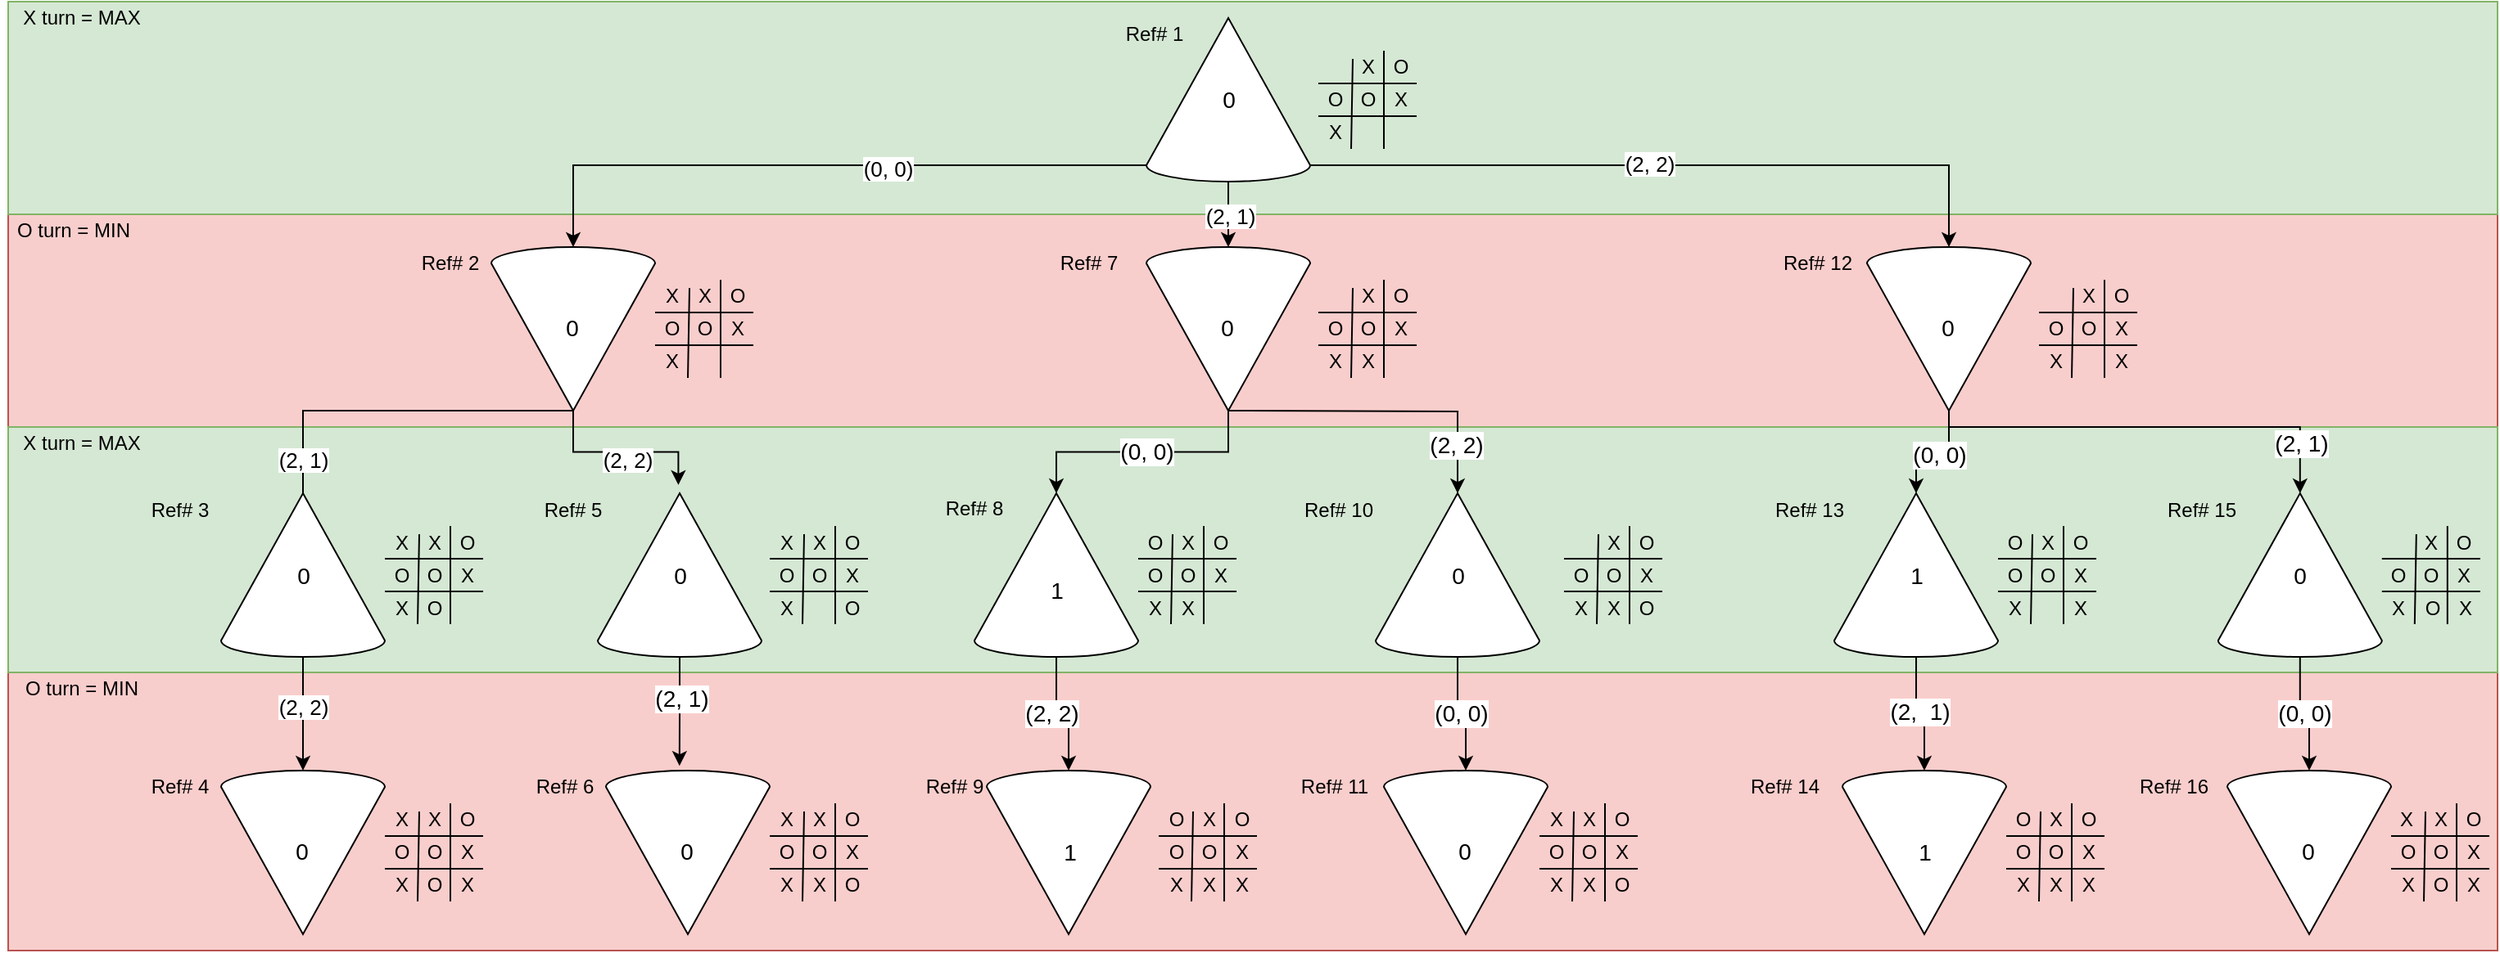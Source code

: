 <mxfile version="13.7.7" type="device"><diagram id="OxOMzZQQ_PMO5CKiBPyz" name="Page-1"><mxGraphModel dx="2544" dy="987" grid="1" gridSize="10" guides="1" tooltips="1" connect="1" arrows="1" fold="1" page="1" pageScale="1" pageWidth="850" pageHeight="1100" math="0" shadow="0"><root><mxCell id="0"/><mxCell id="1" parent="0"/><mxCell id="NY29xkWNH06LC5X5oPWm-18" value="" style="shape=rect;fillColor=#f8cecc;strokeColor=#b85450;rotatable=0;deletable=1;resizable=1;movable=1;" vertex="1" parent="1"><mxGeometry x="-320" y="130" width="1520" height="130" as="geometry"/></mxCell><mxCell id="NY29xkWNH06LC5X5oPWm-336" value="" style="shape=rect;fillColor=#f8cecc;strokeColor=#b85450;rotatable=0;deletable=1;resizable=1;movable=1;" vertex="1" parent="1"><mxGeometry x="-320" y="410" width="1520" height="170" as="geometry"/></mxCell><mxCell id="NY29xkWNH06LC5X5oPWm-335" value="" style="shape=rect;fillColor=#d5e8d4;strokeColor=#82b366;movable=1;resizable=1;deletable=0;rotatable=0;" vertex="1" parent="1"><mxGeometry x="-320" y="260" width="1520" height="150" as="geometry"/></mxCell><mxCell id="NY29xkWNH06LC5X5oPWm-9" value="" style="shape=rect;fillColor=#d5e8d4;strokeColor=#82b366;movable=0;resizable=1;deletable=0;rotatable=0;" vertex="1" parent="1"><mxGeometry x="-320" width="1520" height="130" as="geometry"/></mxCell><mxCell id="NY29xkWNH06LC5X5oPWm-62" style="edgeStyle=orthogonalEdgeStyle;rounded=0;orthogonalLoop=1;jettySize=auto;html=1;entryX=0;entryY=0;entryDx=50;entryDy=100;entryPerimeter=0;exitX=0;exitY=0;exitDx=0;exitDy=90;exitPerimeter=0;" edge="1" parent="1" source="NY29xkWNH06LC5X5oPWm-1" target="NY29xkWNH06LC5X5oPWm-19"><mxGeometry relative="1" as="geometry"/></mxCell><mxCell id="NY29xkWNH06LC5X5oPWm-65" value="(0, 0)" style="edgeLabel;html=1;align=center;verticalAlign=middle;resizable=0;points=[];fontSize=13;" vertex="1" connectable="0" parent="NY29xkWNH06LC5X5oPWm-62"><mxGeometry x="-0.208" y="2" relative="1" as="geometry"><mxPoint as="offset"/></mxGeometry></mxCell><mxCell id="NY29xkWNH06LC5X5oPWm-63" style="edgeStyle=orthogonalEdgeStyle;rounded=0;orthogonalLoop=1;jettySize=auto;html=1;entryX=0;entryY=0;entryDx=50;entryDy=100;entryPerimeter=0;" edge="1" parent="1" source="NY29xkWNH06LC5X5oPWm-1" target="NY29xkWNH06LC5X5oPWm-34"><mxGeometry relative="1" as="geometry"/></mxCell><mxCell id="NY29xkWNH06LC5X5oPWm-66" value="(2, 1)" style="edgeLabel;html=1;align=center;verticalAlign=middle;resizable=0;points=[];fontSize=13;" vertex="1" connectable="0" parent="NY29xkWNH06LC5X5oPWm-63"><mxGeometry x="0.2" y="-3" relative="1" as="geometry"><mxPoint x="4" y="-3" as="offset"/></mxGeometry></mxCell><mxCell id="NY29xkWNH06LC5X5oPWm-64" style="edgeStyle=orthogonalEdgeStyle;rounded=0;orthogonalLoop=1;jettySize=auto;html=1;exitX=0;exitY=0;exitDx=100;exitDy=90;exitPerimeter=0;" edge="1" parent="1" source="NY29xkWNH06LC5X5oPWm-1" target="NY29xkWNH06LC5X5oPWm-47"><mxGeometry relative="1" as="geometry"/></mxCell><mxCell id="NY29xkWNH06LC5X5oPWm-67" value="(2, 2)" style="edgeLabel;html=1;align=center;verticalAlign=middle;resizable=0;points=[];fontSize=13;" vertex="1" connectable="0" parent="NY29xkWNH06LC5X5oPWm-64"><mxGeometry x="-0.061" y="1" relative="1" as="geometry"><mxPoint as="offset"/></mxGeometry></mxCell><mxCell id="NY29xkWNH06LC5X5oPWm-1" value="0" style="verticalLabelPosition=middle;verticalAlign=middle;html=1;shape=mxgraph.basic.cone2;dx=0.5;dy=0.9;fontSize=14;labelPosition=center;align=center;" vertex="1" parent="1"><mxGeometry x="375" y="10" width="100" height="100" as="geometry"/></mxCell><mxCell id="NY29xkWNH06LC5X5oPWm-3" value="" style="endArrow=none;html=1;" edge="1" parent="1"><mxGeometry width="50" height="50" relative="1" as="geometry"><mxPoint x="480" y="70" as="sourcePoint"/><mxPoint x="540" y="70" as="targetPoint"/></mxGeometry></mxCell><mxCell id="NY29xkWNH06LC5X5oPWm-4" value="" style="endArrow=none;html=1;" edge="1" parent="1" source="NY29xkWNH06LC5X5oPWm-11"><mxGeometry width="50" height="50" relative="1" as="geometry"><mxPoint x="500" y="90" as="sourcePoint"/><mxPoint x="500" y="30" as="targetPoint"/></mxGeometry></mxCell><mxCell id="NY29xkWNH06LC5X5oPWm-5" value="" style="endArrow=none;html=1;" edge="1" parent="1"><mxGeometry width="50" height="50" relative="1" as="geometry"><mxPoint x="520" y="90" as="sourcePoint"/><mxPoint x="520" y="30" as="targetPoint"/><Array as="points"/></mxGeometry></mxCell><mxCell id="NY29xkWNH06LC5X5oPWm-7" value="" style="endArrow=none;html=1;" edge="1" parent="1"><mxGeometry width="50" height="50" relative="1" as="geometry"><mxPoint x="480" y="50" as="sourcePoint"/><mxPoint x="540" y="50" as="targetPoint"/></mxGeometry></mxCell><mxCell id="NY29xkWNH06LC5X5oPWm-8" value="Ref# 1" style="text;html=1;strokeColor=none;fillColor=none;align=center;verticalAlign=middle;whiteSpace=wrap;rounded=0;" vertex="1" parent="1"><mxGeometry x="360" y="10" width="40" height="20" as="geometry"/></mxCell><mxCell id="NY29xkWNH06LC5X5oPWm-10" value="X turn = MAX" style="text;html=1;strokeColor=none;fillColor=none;align=center;verticalAlign=middle;whiteSpace=wrap;rounded=0;" vertex="1" parent="1"><mxGeometry x="-320" width="90" height="20" as="geometry"/></mxCell><mxCell id="NY29xkWNH06LC5X5oPWm-11" value="X" style="text;html=1;align=center;verticalAlign=middle;resizable=0;points=[];autosize=1;" vertex="1" parent="1"><mxGeometry x="500" y="30" width="20" height="20" as="geometry"/></mxCell><mxCell id="NY29xkWNH06LC5X5oPWm-12" value="" style="endArrow=none;html=1;entryX=0.05;entryY=0.25;entryDx=0;entryDy=0;entryPerimeter=0;" edge="1" parent="1" target="NY29xkWNH06LC5X5oPWm-11"><mxGeometry width="50" height="50" relative="1" as="geometry"><mxPoint x="500" y="90" as="sourcePoint"/><mxPoint x="500" y="30" as="targetPoint"/></mxGeometry></mxCell><mxCell id="NY29xkWNH06LC5X5oPWm-13" value="X" style="text;html=1;align=center;verticalAlign=middle;resizable=0;points=[];autosize=1;" vertex="1" parent="1"><mxGeometry x="520" y="50" width="20" height="20" as="geometry"/></mxCell><mxCell id="NY29xkWNH06LC5X5oPWm-14" value="X" style="text;html=1;align=center;verticalAlign=middle;resizable=0;points=[];autosize=1;" vertex="1" parent="1"><mxGeometry x="480" y="70" width="20" height="20" as="geometry"/></mxCell><mxCell id="NY29xkWNH06LC5X5oPWm-15" value="O" style="text;html=1;align=center;verticalAlign=middle;resizable=0;points=[];autosize=1;" vertex="1" parent="1"><mxGeometry x="520" y="30" width="20" height="20" as="geometry"/></mxCell><mxCell id="NY29xkWNH06LC5X5oPWm-16" value="O" style="text;html=1;align=center;verticalAlign=middle;resizable=0;points=[];autosize=1;" vertex="1" parent="1"><mxGeometry x="500" y="50" width="20" height="20" as="geometry"/></mxCell><mxCell id="NY29xkWNH06LC5X5oPWm-17" value="O" style="text;html=1;align=center;verticalAlign=middle;resizable=0;points=[];autosize=1;" vertex="1" parent="1"><mxGeometry x="480" y="50" width="20" height="20" as="geometry"/></mxCell><mxCell id="NY29xkWNH06LC5X5oPWm-194" style="edgeStyle=orthogonalEdgeStyle;rounded=0;orthogonalLoop=1;jettySize=auto;html=1;fontSize=13;exitX=0;exitY=0;exitDx=50;exitDy=0;exitPerimeter=0;" edge="1" parent="1" source="NY29xkWNH06LC5X5oPWm-19"><mxGeometry relative="1" as="geometry"><mxPoint x="-140" y="360.0" as="targetPoint"/><mxPoint x="30" y="250" as="sourcePoint"/><Array as="points"><mxPoint x="-140" y="250"/></Array></mxGeometry></mxCell><mxCell id="NY29xkWNH06LC5X5oPWm-196" value="(2, 1)" style="edgeLabel;html=1;align=center;verticalAlign=middle;resizable=0;points=[];fontSize=13;" vertex="1" connectable="0" parent="NY29xkWNH06LC5X5oPWm-194"><mxGeometry x="0.202" y="15" relative="1" as="geometry"><mxPoint x="-15" y="29.52" as="offset"/></mxGeometry></mxCell><mxCell id="NY29xkWNH06LC5X5oPWm-195" style="edgeStyle=orthogonalEdgeStyle;rounded=0;orthogonalLoop=1;jettySize=auto;html=1;entryX=0.492;entryY=-0.051;entryDx=0;entryDy=0;entryPerimeter=0;fontSize=13;" edge="1" parent="1" source="NY29xkWNH06LC5X5oPWm-19" target="NY29xkWNH06LC5X5oPWm-87"><mxGeometry relative="1" as="geometry"/></mxCell><mxCell id="NY29xkWNH06LC5X5oPWm-197" value="(2, 2)" style="edgeLabel;html=1;align=center;verticalAlign=middle;resizable=0;points=[];fontSize=13;" vertex="1" connectable="0" parent="NY29xkWNH06LC5X5oPWm-195"><mxGeometry x="-0.393" y="10" relative="1" as="geometry"><mxPoint x="24.97" y="14.67" as="offset"/></mxGeometry></mxCell><mxCell id="NY29xkWNH06LC5X5oPWm-19" value="0" style="verticalLabelPosition=middle;verticalAlign=middle;html=1;shape=mxgraph.basic.cone2;dx=0.5;dy=0.9;rotation=-180;fontSize=14;labelPosition=center;align=center;" vertex="1" parent="1"><mxGeometry x="-25" y="150" width="100" height="100" as="geometry"/></mxCell><mxCell id="NY29xkWNH06LC5X5oPWm-20" value="" style="endArrow=none;html=1;" edge="1" parent="1"><mxGeometry width="50" height="50" relative="1" as="geometry"><mxPoint x="75" y="210" as="sourcePoint"/><mxPoint x="135" y="210" as="targetPoint"/></mxGeometry></mxCell><mxCell id="NY29xkWNH06LC5X5oPWm-21" value="" style="endArrow=none;html=1;" edge="1" parent="1" source="NY29xkWNH06LC5X5oPWm-26"><mxGeometry width="50" height="50" relative="1" as="geometry"><mxPoint x="95" y="230" as="sourcePoint"/><mxPoint x="95" y="170" as="targetPoint"/></mxGeometry></mxCell><mxCell id="NY29xkWNH06LC5X5oPWm-22" value="" style="endArrow=none;html=1;" edge="1" parent="1"><mxGeometry width="50" height="50" relative="1" as="geometry"><mxPoint x="115" y="230" as="sourcePoint"/><mxPoint x="115" y="170" as="targetPoint"/><Array as="points"/></mxGeometry></mxCell><mxCell id="NY29xkWNH06LC5X5oPWm-23" value="" style="endArrow=none;html=1;" edge="1" parent="1"><mxGeometry width="50" height="50" relative="1" as="geometry"><mxPoint x="75" y="190" as="sourcePoint"/><mxPoint x="135" y="190" as="targetPoint"/></mxGeometry></mxCell><mxCell id="NY29xkWNH06LC5X5oPWm-24" value="Ref# 2" style="text;html=1;strokeColor=none;fillColor=none;align=center;verticalAlign=middle;whiteSpace=wrap;rounded=0;" vertex="1" parent="1"><mxGeometry x="-70" y="150" width="40" height="20" as="geometry"/></mxCell><mxCell id="NY29xkWNH06LC5X5oPWm-25" value="O turn = MIN" style="text;html=1;strokeColor=none;fillColor=none;align=center;verticalAlign=middle;whiteSpace=wrap;rounded=0;" vertex="1" parent="1"><mxGeometry x="-325" y="130" width="90" height="20" as="geometry"/></mxCell><mxCell id="NY29xkWNH06LC5X5oPWm-26" value="X" style="text;html=1;align=center;verticalAlign=middle;resizable=0;points=[];autosize=1;" vertex="1" parent="1"><mxGeometry x="95" y="170" width="20" height="20" as="geometry"/></mxCell><mxCell id="NY29xkWNH06LC5X5oPWm-27" value="" style="endArrow=none;html=1;entryX=0.05;entryY=0.25;entryDx=0;entryDy=0;entryPerimeter=0;" edge="1" parent="1" target="NY29xkWNH06LC5X5oPWm-26"><mxGeometry width="50" height="50" relative="1" as="geometry"><mxPoint x="95" y="230" as="sourcePoint"/><mxPoint x="95" y="170" as="targetPoint"/></mxGeometry></mxCell><mxCell id="NY29xkWNH06LC5X5oPWm-28" value="X" style="text;html=1;align=center;verticalAlign=middle;resizable=0;points=[];autosize=1;" vertex="1" parent="1"><mxGeometry x="115" y="190" width="20" height="20" as="geometry"/></mxCell><mxCell id="NY29xkWNH06LC5X5oPWm-29" value="X" style="text;html=1;align=center;verticalAlign=middle;resizable=0;points=[];autosize=1;" vertex="1" parent="1"><mxGeometry x="75" y="210" width="20" height="20" as="geometry"/></mxCell><mxCell id="NY29xkWNH06LC5X5oPWm-30" value="O" style="text;html=1;align=center;verticalAlign=middle;resizable=0;points=[];autosize=1;" vertex="1" parent="1"><mxGeometry x="115" y="170" width="20" height="20" as="geometry"/></mxCell><mxCell id="NY29xkWNH06LC5X5oPWm-31" value="O" style="text;html=1;align=center;verticalAlign=middle;resizable=0;points=[];autosize=1;" vertex="1" parent="1"><mxGeometry x="95" y="190" width="20" height="20" as="geometry"/></mxCell><mxCell id="NY29xkWNH06LC5X5oPWm-32" value="O" style="text;html=1;align=center;verticalAlign=middle;resizable=0;points=[];autosize=1;" vertex="1" parent="1"><mxGeometry x="75" y="190" width="20" height="20" as="geometry"/></mxCell><mxCell id="NY29xkWNH06LC5X5oPWm-301" style="edgeStyle=orthogonalEdgeStyle;rounded=0;orthogonalLoop=1;jettySize=auto;html=1;entryX=0;entryY=0;entryDx=50;entryDy=0;entryPerimeter=0;fontSize=14;exitX=0;exitY=0;exitDx=50;exitDy=0;exitPerimeter=0;" edge="1" parent="1" source="NY29xkWNH06LC5X5oPWm-34" target="NY29xkWNH06LC5X5oPWm-116"><mxGeometry relative="1" as="geometry"/></mxCell><mxCell id="NY29xkWNH06LC5X5oPWm-312" value="(0, 0)" style="edgeLabel;html=1;align=center;verticalAlign=middle;resizable=0;points=[];fontSize=14;" vertex="1" connectable="0" parent="NY29xkWNH06LC5X5oPWm-301"><mxGeometry x="-0.032" y="-1" relative="1" as="geometry"><mxPoint as="offset"/></mxGeometry></mxCell><mxCell id="NY29xkWNH06LC5X5oPWm-302" style="edgeStyle=orthogonalEdgeStyle;rounded=0;orthogonalLoop=1;jettySize=auto;html=1;entryX=0;entryY=0;entryDx=50;entryDy=0;entryPerimeter=0;fontSize=14;" edge="1" parent="1" target="NY29xkWNH06LC5X5oPWm-128"><mxGeometry relative="1" as="geometry"><mxPoint x="425" y="250" as="sourcePoint"/></mxGeometry></mxCell><mxCell id="NY29xkWNH06LC5X5oPWm-314" value="(2, 2)" style="edgeLabel;html=1;align=center;verticalAlign=middle;resizable=0;points=[];fontSize=14;" vertex="1" connectable="0" parent="NY29xkWNH06LC5X5oPWm-302"><mxGeometry x="0.118" y="-34" relative="1" as="geometry"><mxPoint x="33.33" y="-14" as="offset"/></mxGeometry></mxCell><mxCell id="NY29xkWNH06LC5X5oPWm-34" value="0" style="verticalLabelPosition=middle;verticalAlign=middle;html=1;shape=mxgraph.basic.cone2;dx=0.5;dy=0.9;rotation=-180;fontSize=14;labelPosition=center;align=center;" vertex="1" parent="1"><mxGeometry x="375" y="150" width="100" height="100" as="geometry"/></mxCell><mxCell id="NY29xkWNH06LC5X5oPWm-35" value="" style="endArrow=none;html=1;" edge="1" parent="1"><mxGeometry width="50" height="50" relative="1" as="geometry"><mxPoint x="480" y="210" as="sourcePoint"/><mxPoint x="540" y="210" as="targetPoint"/></mxGeometry></mxCell><mxCell id="NY29xkWNH06LC5X5oPWm-36" value="" style="endArrow=none;html=1;" edge="1" parent="1" source="NY29xkWNH06LC5X5oPWm-40"><mxGeometry width="50" height="50" relative="1" as="geometry"><mxPoint x="500" y="230" as="sourcePoint"/><mxPoint x="500" y="170" as="targetPoint"/></mxGeometry></mxCell><mxCell id="NY29xkWNH06LC5X5oPWm-37" value="" style="endArrow=none;html=1;" edge="1" parent="1"><mxGeometry width="50" height="50" relative="1" as="geometry"><mxPoint x="520" y="230" as="sourcePoint"/><mxPoint x="520" y="170" as="targetPoint"/><Array as="points"/></mxGeometry></mxCell><mxCell id="NY29xkWNH06LC5X5oPWm-38" value="" style="endArrow=none;html=1;" edge="1" parent="1"><mxGeometry width="50" height="50" relative="1" as="geometry"><mxPoint x="480" y="190" as="sourcePoint"/><mxPoint x="540" y="190" as="targetPoint"/></mxGeometry></mxCell><mxCell id="NY29xkWNH06LC5X5oPWm-39" value="Ref# 7" style="text;html=1;strokeColor=none;fillColor=none;align=center;verticalAlign=middle;whiteSpace=wrap;rounded=0;" vertex="1" parent="1"><mxGeometry x="320" y="150" width="40" height="20" as="geometry"/></mxCell><mxCell id="NY29xkWNH06LC5X5oPWm-40" value="X" style="text;html=1;align=center;verticalAlign=middle;resizable=0;points=[];autosize=1;" vertex="1" parent="1"><mxGeometry x="500" y="170" width="20" height="20" as="geometry"/></mxCell><mxCell id="NY29xkWNH06LC5X5oPWm-41" value="" style="endArrow=none;html=1;entryX=0.05;entryY=0.25;entryDx=0;entryDy=0;entryPerimeter=0;" edge="1" parent="1" target="NY29xkWNH06LC5X5oPWm-40"><mxGeometry width="50" height="50" relative="1" as="geometry"><mxPoint x="500" y="230" as="sourcePoint"/><mxPoint x="500" y="170" as="targetPoint"/></mxGeometry></mxCell><mxCell id="NY29xkWNH06LC5X5oPWm-42" value="X" style="text;html=1;align=center;verticalAlign=middle;resizable=0;points=[];autosize=1;" vertex="1" parent="1"><mxGeometry x="520" y="190" width="20" height="20" as="geometry"/></mxCell><mxCell id="NY29xkWNH06LC5X5oPWm-43" value="X" style="text;html=1;align=center;verticalAlign=middle;resizable=0;points=[];autosize=1;" vertex="1" parent="1"><mxGeometry x="480" y="210" width="20" height="20" as="geometry"/></mxCell><mxCell id="NY29xkWNH06LC5X5oPWm-44" value="O" style="text;html=1;align=center;verticalAlign=middle;resizable=0;points=[];autosize=1;" vertex="1" parent="1"><mxGeometry x="520" y="170" width="20" height="20" as="geometry"/></mxCell><mxCell id="NY29xkWNH06LC5X5oPWm-45" value="O" style="text;html=1;align=center;verticalAlign=middle;resizable=0;points=[];autosize=1;" vertex="1" parent="1"><mxGeometry x="500" y="190" width="20" height="20" as="geometry"/></mxCell><mxCell id="NY29xkWNH06LC5X5oPWm-46" value="O" style="text;html=1;align=center;verticalAlign=middle;resizable=0;points=[];autosize=1;" vertex="1" parent="1"><mxGeometry x="480" y="190" width="20" height="20" as="geometry"/></mxCell><mxCell id="NY29xkWNH06LC5X5oPWm-305" style="edgeStyle=orthogonalEdgeStyle;rounded=0;orthogonalLoop=1;jettySize=auto;html=1;entryX=0;entryY=0;entryDx=50;entryDy=0;entryPerimeter=0;fontSize=14;" edge="1" parent="1" source="NY29xkWNH06LC5X5oPWm-47" target="NY29xkWNH06LC5X5oPWm-143"><mxGeometry relative="1" as="geometry"/></mxCell><mxCell id="NY29xkWNH06LC5X5oPWm-325" value="(0, 0)" style="edgeLabel;html=1;align=center;verticalAlign=middle;resizable=0;points=[];fontSize=14;" vertex="1" connectable="0" parent="NY29xkWNH06LC5X5oPWm-305"><mxGeometry x="-0.153" y="-2" relative="1" as="geometry"><mxPoint x="-2" y="3" as="offset"/></mxGeometry></mxCell><mxCell id="NY29xkWNH06LC5X5oPWm-306" style="edgeStyle=orthogonalEdgeStyle;rounded=0;orthogonalLoop=1;jettySize=auto;html=1;entryX=0;entryY=0;entryDx=50;entryDy=0;entryPerimeter=0;fontSize=14;" edge="1" parent="1" source="NY29xkWNH06LC5X5oPWm-47" target="NY29xkWNH06LC5X5oPWm-155"><mxGeometry relative="1" as="geometry"><Array as="points"><mxPoint x="865" y="260"/><mxPoint x="1079" y="260"/></Array></mxGeometry></mxCell><mxCell id="NY29xkWNH06LC5X5oPWm-327" value="(2, 1)" style="edgeLabel;html=1;align=center;verticalAlign=middle;resizable=0;points=[];fontSize=14;" vertex="1" connectable="0" parent="NY29xkWNH06LC5X5oPWm-306"><mxGeometry x="0.64" y="-3" relative="1" as="geometry"><mxPoint x="7.74" y="7" as="offset"/></mxGeometry></mxCell><mxCell id="NY29xkWNH06LC5X5oPWm-47" value="0" style="verticalLabelPosition=middle;verticalAlign=middle;html=1;shape=mxgraph.basic.cone2;dx=0.5;dy=0.9;rotation=-180;fontSize=14;labelPosition=center;align=center;" vertex="1" parent="1"><mxGeometry x="815" y="150" width="100" height="100" as="geometry"/></mxCell><mxCell id="NY29xkWNH06LC5X5oPWm-48" value="" style="endArrow=none;html=1;" edge="1" parent="1"><mxGeometry width="50" height="50" relative="1" as="geometry"><mxPoint x="920" y="210" as="sourcePoint"/><mxPoint x="980" y="210" as="targetPoint"/></mxGeometry></mxCell><mxCell id="NY29xkWNH06LC5X5oPWm-49" value="" style="endArrow=none;html=1;" edge="1" parent="1" source="NY29xkWNH06LC5X5oPWm-53"><mxGeometry width="50" height="50" relative="1" as="geometry"><mxPoint x="940" y="230" as="sourcePoint"/><mxPoint x="940" y="170" as="targetPoint"/></mxGeometry></mxCell><mxCell id="NY29xkWNH06LC5X5oPWm-50" value="" style="endArrow=none;html=1;" edge="1" parent="1"><mxGeometry width="50" height="50" relative="1" as="geometry"><mxPoint x="960" y="230" as="sourcePoint"/><mxPoint x="960" y="170" as="targetPoint"/><Array as="points"/></mxGeometry></mxCell><mxCell id="NY29xkWNH06LC5X5oPWm-51" value="" style="endArrow=none;html=1;" edge="1" parent="1"><mxGeometry width="50" height="50" relative="1" as="geometry"><mxPoint x="920" y="190" as="sourcePoint"/><mxPoint x="980" y="190" as="targetPoint"/></mxGeometry></mxCell><mxCell id="NY29xkWNH06LC5X5oPWm-52" value="Ref# 12" style="text;html=1;strokeColor=none;fillColor=none;align=center;verticalAlign=middle;whiteSpace=wrap;rounded=0;" vertex="1" parent="1"><mxGeometry x="760" y="150" width="50" height="20" as="geometry"/></mxCell><mxCell id="NY29xkWNH06LC5X5oPWm-53" value="X" style="text;html=1;align=center;verticalAlign=middle;resizable=0;points=[];autosize=1;" vertex="1" parent="1"><mxGeometry x="940" y="170" width="20" height="20" as="geometry"/></mxCell><mxCell id="NY29xkWNH06LC5X5oPWm-54" value="" style="endArrow=none;html=1;entryX=0.05;entryY=0.25;entryDx=0;entryDy=0;entryPerimeter=0;" edge="1" parent="1" target="NY29xkWNH06LC5X5oPWm-53"><mxGeometry width="50" height="50" relative="1" as="geometry"><mxPoint x="940" y="230" as="sourcePoint"/><mxPoint x="940" y="170" as="targetPoint"/></mxGeometry></mxCell><mxCell id="NY29xkWNH06LC5X5oPWm-55" value="X" style="text;html=1;align=center;verticalAlign=middle;resizable=0;points=[];autosize=1;" vertex="1" parent="1"><mxGeometry x="960" y="190" width="20" height="20" as="geometry"/></mxCell><mxCell id="NY29xkWNH06LC5X5oPWm-56" value="X" style="text;html=1;align=center;verticalAlign=middle;resizable=0;points=[];autosize=1;" vertex="1" parent="1"><mxGeometry x="920" y="210" width="20" height="20" as="geometry"/></mxCell><mxCell id="NY29xkWNH06LC5X5oPWm-57" value="O" style="text;html=1;align=center;verticalAlign=middle;resizable=0;points=[];autosize=1;" vertex="1" parent="1"><mxGeometry x="960" y="170" width="20" height="20" as="geometry"/></mxCell><mxCell id="NY29xkWNH06LC5X5oPWm-58" value="O" style="text;html=1;align=center;verticalAlign=middle;resizable=0;points=[];autosize=1;" vertex="1" parent="1"><mxGeometry x="940" y="190" width="20" height="20" as="geometry"/></mxCell><mxCell id="NY29xkWNH06LC5X5oPWm-59" value="O" style="text;html=1;align=center;verticalAlign=middle;resizable=0;points=[];autosize=1;" vertex="1" parent="1"><mxGeometry x="920" y="190" width="20" height="20" as="geometry"/></mxCell><mxCell id="NY29xkWNH06LC5X5oPWm-68" value="X" style="text;html=1;align=center;verticalAlign=middle;resizable=0;points=[];autosize=1;" vertex="1" parent="1"><mxGeometry x="75" y="170" width="20" height="20" as="geometry"/></mxCell><mxCell id="NY29xkWNH06LC5X5oPWm-70" value="X" style="text;html=1;align=center;verticalAlign=middle;resizable=0;points=[];autosize=1;" vertex="1" parent="1"><mxGeometry x="960" y="210" width="20" height="20" as="geometry"/></mxCell><mxCell id="NY29xkWNH06LC5X5oPWm-213" style="edgeStyle=orthogonalEdgeStyle;rounded=0;orthogonalLoop=1;jettySize=auto;html=1;entryX=0;entryY=0;entryDx=50;entryDy=100;entryPerimeter=0;fontSize=13;" edge="1" parent="1" source="NY29xkWNH06LC5X5oPWm-73" target="NY29xkWNH06LC5X5oPWm-199"><mxGeometry relative="1" as="geometry"/></mxCell><mxCell id="NY29xkWNH06LC5X5oPWm-214" value="(2, 2)" style="edgeLabel;html=1;align=center;verticalAlign=middle;resizable=0;points=[];fontSize=13;" vertex="1" connectable="0" parent="NY29xkWNH06LC5X5oPWm-213"><mxGeometry x="-0.136" relative="1" as="geometry"><mxPoint as="offset"/></mxGeometry></mxCell><mxCell id="NY29xkWNH06LC5X5oPWm-73" value="0" style="verticalLabelPosition=middle;verticalAlign=middle;html=1;shape=mxgraph.basic.cone2;dx=0.5;dy=0.9;rotation=0;labelPosition=center;align=center;fontSize=14;" vertex="1" parent="1"><mxGeometry x="-190" y="300.53" width="100" height="100" as="geometry"/></mxCell><mxCell id="NY29xkWNH06LC5X5oPWm-74" value="" style="endArrow=none;html=1;" edge="1" parent="1"><mxGeometry width="50" height="50" relative="1" as="geometry"><mxPoint x="-90" y="360.53" as="sourcePoint"/><mxPoint x="-30" y="360.53" as="targetPoint"/></mxGeometry></mxCell><mxCell id="NY29xkWNH06LC5X5oPWm-75" value="" style="endArrow=none;html=1;" edge="1" parent="1" source="NY29xkWNH06LC5X5oPWm-80"><mxGeometry width="50" height="50" relative="1" as="geometry"><mxPoint x="-70" y="380.53" as="sourcePoint"/><mxPoint x="-70" y="320.53" as="targetPoint"/></mxGeometry></mxCell><mxCell id="NY29xkWNH06LC5X5oPWm-76" value="" style="endArrow=none;html=1;" edge="1" parent="1"><mxGeometry width="50" height="50" relative="1" as="geometry"><mxPoint x="-50" y="380.53" as="sourcePoint"/><mxPoint x="-50" y="320.53" as="targetPoint"/><Array as="points"/></mxGeometry></mxCell><mxCell id="NY29xkWNH06LC5X5oPWm-77" value="" style="endArrow=none;html=1;" edge="1" parent="1"><mxGeometry width="50" height="50" relative="1" as="geometry"><mxPoint x="-90" y="340.53" as="sourcePoint"/><mxPoint x="-30" y="340.53" as="targetPoint"/></mxGeometry></mxCell><mxCell id="NY29xkWNH06LC5X5oPWm-78" value="Ref# 3" style="text;html=1;strokeColor=none;fillColor=none;align=center;verticalAlign=middle;whiteSpace=wrap;rounded=0;" vertex="1" parent="1"><mxGeometry x="-235" y="300.53" width="40" height="20" as="geometry"/></mxCell><mxCell id="NY29xkWNH06LC5X5oPWm-79" value="X turn = MAX" style="text;html=1;strokeColor=none;fillColor=none;align=center;verticalAlign=middle;whiteSpace=wrap;rounded=0;" vertex="1" parent="1"><mxGeometry x="-320" y="260" width="90" height="20" as="geometry"/></mxCell><mxCell id="NY29xkWNH06LC5X5oPWm-80" value="X" style="text;html=1;align=center;verticalAlign=middle;resizable=0;points=[];autosize=1;" vertex="1" parent="1"><mxGeometry x="-70" y="320.53" width="20" height="20" as="geometry"/></mxCell><mxCell id="NY29xkWNH06LC5X5oPWm-81" value="" style="endArrow=none;html=1;entryX=0.05;entryY=0.25;entryDx=0;entryDy=0;entryPerimeter=0;" edge="1" parent="1" target="NY29xkWNH06LC5X5oPWm-80"><mxGeometry width="50" height="50" relative="1" as="geometry"><mxPoint x="-70" y="380.53" as="sourcePoint"/><mxPoint x="-70" y="320.53" as="targetPoint"/></mxGeometry></mxCell><mxCell id="NY29xkWNH06LC5X5oPWm-82" value="X" style="text;html=1;align=center;verticalAlign=middle;resizable=0;points=[];autosize=1;" vertex="1" parent="1"><mxGeometry x="-50" y="340.53" width="20" height="20" as="geometry"/></mxCell><mxCell id="NY29xkWNH06LC5X5oPWm-83" value="X" style="text;html=1;align=center;verticalAlign=middle;resizable=0;points=[];autosize=1;" vertex="1" parent="1"><mxGeometry x="-90" y="360.53" width="20" height="20" as="geometry"/></mxCell><mxCell id="NY29xkWNH06LC5X5oPWm-84" value="O" style="text;html=1;align=center;verticalAlign=middle;resizable=0;points=[];autosize=1;" vertex="1" parent="1"><mxGeometry x="-50" y="320.53" width="20" height="20" as="geometry"/></mxCell><mxCell id="NY29xkWNH06LC5X5oPWm-85" value="O" style="text;html=1;align=center;verticalAlign=middle;resizable=0;points=[];autosize=1;" vertex="1" parent="1"><mxGeometry x="-70" y="340.53" width="20" height="20" as="geometry"/></mxCell><mxCell id="NY29xkWNH06LC5X5oPWm-86" value="O" style="text;html=1;align=center;verticalAlign=middle;resizable=0;points=[];autosize=1;" vertex="1" parent="1"><mxGeometry x="-90" y="340.53" width="20" height="20" as="geometry"/></mxCell><mxCell id="NY29xkWNH06LC5X5oPWm-233" style="edgeStyle=orthogonalEdgeStyle;rounded=0;orthogonalLoop=1;jettySize=auto;html=1;entryX=0.551;entryY=1.029;entryDx=0;entryDy=0;entryPerimeter=0;fontSize=13;" edge="1" parent="1" source="NY29xkWNH06LC5X5oPWm-87" target="NY29xkWNH06LC5X5oPWm-217"><mxGeometry relative="1" as="geometry"/></mxCell><mxCell id="NY29xkWNH06LC5X5oPWm-340" value="(2, 1)" style="edgeLabel;html=1;align=center;verticalAlign=middle;resizable=0;points=[];fontSize=14;" vertex="1" connectable="0" parent="NY29xkWNH06LC5X5oPWm-233"><mxGeometry x="-0.286" y="1" relative="1" as="geometry"><mxPoint y="1" as="offset"/></mxGeometry></mxCell><mxCell id="NY29xkWNH06LC5X5oPWm-87" value="0" style="verticalLabelPosition=middle;verticalAlign=middle;html=1;shape=mxgraph.basic.cone2;dx=0.5;dy=0.9;rotation=0;fontSize=14;labelPosition=center;align=center;" vertex="1" parent="1"><mxGeometry x="40" y="300.53" width="100" height="100" as="geometry"/></mxCell><mxCell id="NY29xkWNH06LC5X5oPWm-88" value="" style="endArrow=none;html=1;" edge="1" parent="1"><mxGeometry width="50" height="50" relative="1" as="geometry"><mxPoint x="145" y="360.53" as="sourcePoint"/><mxPoint x="205" y="360.53" as="targetPoint"/></mxGeometry></mxCell><mxCell id="NY29xkWNH06LC5X5oPWm-89" value="" style="endArrow=none;html=1;" edge="1" parent="1" source="NY29xkWNH06LC5X5oPWm-93"><mxGeometry width="50" height="50" relative="1" as="geometry"><mxPoint x="165" y="380.53" as="sourcePoint"/><mxPoint x="165" y="320.53" as="targetPoint"/></mxGeometry></mxCell><mxCell id="NY29xkWNH06LC5X5oPWm-90" value="" style="endArrow=none;html=1;" edge="1" parent="1"><mxGeometry width="50" height="50" relative="1" as="geometry"><mxPoint x="185" y="380.53" as="sourcePoint"/><mxPoint x="185" y="320.53" as="targetPoint"/><Array as="points"/></mxGeometry></mxCell><mxCell id="NY29xkWNH06LC5X5oPWm-91" value="" style="endArrow=none;html=1;" edge="1" parent="1"><mxGeometry width="50" height="50" relative="1" as="geometry"><mxPoint x="145" y="340.53" as="sourcePoint"/><mxPoint x="205" y="340.53" as="targetPoint"/></mxGeometry></mxCell><mxCell id="NY29xkWNH06LC5X5oPWm-92" value="Ref# 5" style="text;html=1;strokeColor=none;fillColor=none;align=center;verticalAlign=middle;whiteSpace=wrap;rounded=0;" vertex="1" parent="1"><mxGeometry x="5" y="300.53" width="40" height="20" as="geometry"/></mxCell><mxCell id="NY29xkWNH06LC5X5oPWm-93" value="X" style="text;html=1;align=center;verticalAlign=middle;resizable=0;points=[];autosize=1;" vertex="1" parent="1"><mxGeometry x="165" y="320.53" width="20" height="20" as="geometry"/></mxCell><mxCell id="NY29xkWNH06LC5X5oPWm-94" value="" style="endArrow=none;html=1;entryX=0.05;entryY=0.25;entryDx=0;entryDy=0;entryPerimeter=0;" edge="1" parent="1" target="NY29xkWNH06LC5X5oPWm-93"><mxGeometry width="50" height="50" relative="1" as="geometry"><mxPoint x="165" y="380.53" as="sourcePoint"/><mxPoint x="165" y="320.53" as="targetPoint"/></mxGeometry></mxCell><mxCell id="NY29xkWNH06LC5X5oPWm-95" value="X" style="text;html=1;align=center;verticalAlign=middle;resizable=0;points=[];autosize=1;" vertex="1" parent="1"><mxGeometry x="185" y="340.53" width="20" height="20" as="geometry"/></mxCell><mxCell id="NY29xkWNH06LC5X5oPWm-96" value="X" style="text;html=1;align=center;verticalAlign=middle;resizable=0;points=[];autosize=1;" vertex="1" parent="1"><mxGeometry x="145" y="360.53" width="20" height="20" as="geometry"/></mxCell><mxCell id="NY29xkWNH06LC5X5oPWm-97" value="O" style="text;html=1;align=center;verticalAlign=middle;resizable=0;points=[];autosize=1;" vertex="1" parent="1"><mxGeometry x="185" y="320.53" width="20" height="20" as="geometry"/></mxCell><mxCell id="NY29xkWNH06LC5X5oPWm-98" value="O" style="text;html=1;align=center;verticalAlign=middle;resizable=0;points=[];autosize=1;" vertex="1" parent="1"><mxGeometry x="165" y="340.53" width="20" height="20" as="geometry"/></mxCell><mxCell id="NY29xkWNH06LC5X5oPWm-99" value="O" style="text;html=1;align=center;verticalAlign=middle;resizable=0;points=[];autosize=1;" vertex="1" parent="1"><mxGeometry x="145" y="340.53" width="20" height="20" as="geometry"/></mxCell><mxCell id="NY29xkWNH06LC5X5oPWm-113" value="X" style="text;html=1;align=center;verticalAlign=middle;resizable=0;points=[];autosize=1;" vertex="1" parent="1"><mxGeometry x="-90" y="320.53" width="20" height="20" as="geometry"/></mxCell><mxCell id="NY29xkWNH06LC5X5oPWm-114" value="X" style="text;html=1;align=center;verticalAlign=middle;resizable=0;points=[];autosize=1;" vertex="1" parent="1"><mxGeometry x="145" y="320.53" width="20" height="20" as="geometry"/></mxCell><mxCell id="NY29xkWNH06LC5X5oPWm-303" style="edgeStyle=orthogonalEdgeStyle;rounded=0;orthogonalLoop=1;jettySize=auto;html=1;entryX=0;entryY=0;entryDx=50;entryDy=100;entryPerimeter=0;fontSize=14;" edge="1" parent="1" source="NY29xkWNH06LC5X5oPWm-116" target="NY29xkWNH06LC5X5oPWm-237"><mxGeometry relative="1" as="geometry"/></mxCell><mxCell id="NY29xkWNH06LC5X5oPWm-316" value="(2, 2)" style="edgeLabel;html=1;align=center;verticalAlign=middle;resizable=0;points=[];fontSize=14;" vertex="1" connectable="0" parent="NY29xkWNH06LC5X5oPWm-303"><mxGeometry x="-0.115" y="-3" relative="1" as="geometry"><mxPoint as="offset"/></mxGeometry></mxCell><mxCell id="NY29xkWNH06LC5X5oPWm-116" value="" style="verticalLabelPosition=bottom;verticalAlign=top;html=1;shape=mxgraph.basic.cone2;dx=0.5;dy=0.9;rotation=0;" vertex="1" parent="1"><mxGeometry x="270" y="300.53" width="100" height="100" as="geometry"/></mxCell><mxCell id="NY29xkWNH06LC5X5oPWm-117" value="" style="endArrow=none;html=1;" edge="1" parent="1"><mxGeometry width="50" height="50" relative="1" as="geometry"><mxPoint x="370" y="360.53" as="sourcePoint"/><mxPoint x="430" y="360.53" as="targetPoint"/></mxGeometry></mxCell><mxCell id="NY29xkWNH06LC5X5oPWm-118" value="" style="endArrow=none;html=1;" edge="1" parent="1" source="NY29xkWNH06LC5X5oPWm-121"><mxGeometry width="50" height="50" relative="1" as="geometry"><mxPoint x="390" y="380.53" as="sourcePoint"/><mxPoint x="390" y="320.53" as="targetPoint"/></mxGeometry></mxCell><mxCell id="NY29xkWNH06LC5X5oPWm-119" value="" style="endArrow=none;html=1;" edge="1" parent="1"><mxGeometry width="50" height="50" relative="1" as="geometry"><mxPoint x="410" y="380.53" as="sourcePoint"/><mxPoint x="410" y="320.53" as="targetPoint"/><Array as="points"/></mxGeometry></mxCell><mxCell id="NY29xkWNH06LC5X5oPWm-120" value="" style="endArrow=none;html=1;" edge="1" parent="1"><mxGeometry width="50" height="50" relative="1" as="geometry"><mxPoint x="370" y="340.53" as="sourcePoint"/><mxPoint x="430" y="340.53" as="targetPoint"/></mxGeometry></mxCell><mxCell id="NY29xkWNH06LC5X5oPWm-121" value="X" style="text;html=1;align=center;verticalAlign=middle;resizable=0;points=[];autosize=1;" vertex="1" parent="1"><mxGeometry x="390" y="320.53" width="20" height="20" as="geometry"/></mxCell><mxCell id="NY29xkWNH06LC5X5oPWm-122" value="" style="endArrow=none;html=1;entryX=0.05;entryY=0.25;entryDx=0;entryDy=0;entryPerimeter=0;" edge="1" parent="1" target="NY29xkWNH06LC5X5oPWm-121"><mxGeometry width="50" height="50" relative="1" as="geometry"><mxPoint x="390" y="380.53" as="sourcePoint"/><mxPoint x="390" y="320.53" as="targetPoint"/></mxGeometry></mxCell><mxCell id="NY29xkWNH06LC5X5oPWm-123" value="X" style="text;html=1;align=center;verticalAlign=middle;resizable=0;points=[];autosize=1;" vertex="1" parent="1"><mxGeometry x="410" y="340.53" width="20" height="20" as="geometry"/></mxCell><mxCell id="NY29xkWNH06LC5X5oPWm-124" value="X" style="text;html=1;align=center;verticalAlign=middle;resizable=0;points=[];autosize=1;" vertex="1" parent="1"><mxGeometry x="370" y="360.53" width="20" height="20" as="geometry"/></mxCell><mxCell id="NY29xkWNH06LC5X5oPWm-125" value="O" style="text;html=1;align=center;verticalAlign=middle;resizable=0;points=[];autosize=1;" vertex="1" parent="1"><mxGeometry x="410" y="320.53" width="20" height="20" as="geometry"/></mxCell><mxCell id="NY29xkWNH06LC5X5oPWm-126" value="O" style="text;html=1;align=center;verticalAlign=middle;resizable=0;points=[];autosize=1;" vertex="1" parent="1"><mxGeometry x="390" y="340.53" width="20" height="20" as="geometry"/></mxCell><mxCell id="NY29xkWNH06LC5X5oPWm-127" value="O" style="text;html=1;align=center;verticalAlign=middle;resizable=0;points=[];autosize=1;" vertex="1" parent="1"><mxGeometry x="370" y="340.53" width="20" height="20" as="geometry"/></mxCell><mxCell id="NY29xkWNH06LC5X5oPWm-304" value="(0, 0)" style="edgeStyle=orthogonalEdgeStyle;rounded=0;orthogonalLoop=1;jettySize=auto;html=1;entryX=0;entryY=0;entryDx=50;entryDy=100;entryPerimeter=0;fontSize=14;" edge="1" parent="1" source="NY29xkWNH06LC5X5oPWm-128" target="NY29xkWNH06LC5X5oPWm-253"><mxGeometry relative="1" as="geometry"><mxPoint x="565" y="462" as="sourcePoint"/></mxGeometry></mxCell><mxCell id="NY29xkWNH06LC5X5oPWm-128" value="0" style="verticalLabelPosition=middle;verticalAlign=middle;html=1;shape=mxgraph.basic.cone2;dx=0.5;dy=0.9;rotation=0;fontSize=14;labelPosition=center;align=center;" vertex="1" parent="1"><mxGeometry x="515" y="300.53" width="100" height="100" as="geometry"/></mxCell><mxCell id="NY29xkWNH06LC5X5oPWm-129" value="" style="endArrow=none;html=1;" edge="1" parent="1"><mxGeometry width="50" height="50" relative="1" as="geometry"><mxPoint x="630" y="360.53" as="sourcePoint"/><mxPoint x="690" y="360.53" as="targetPoint"/></mxGeometry></mxCell><mxCell id="NY29xkWNH06LC5X5oPWm-130" value="" style="endArrow=none;html=1;" edge="1" parent="1" source="NY29xkWNH06LC5X5oPWm-134"><mxGeometry width="50" height="50" relative="1" as="geometry"><mxPoint x="650" y="380.53" as="sourcePoint"/><mxPoint x="650" y="320.53" as="targetPoint"/></mxGeometry></mxCell><mxCell id="NY29xkWNH06LC5X5oPWm-131" value="" style="endArrow=none;html=1;" edge="1" parent="1"><mxGeometry width="50" height="50" relative="1" as="geometry"><mxPoint x="670" y="380.53" as="sourcePoint"/><mxPoint x="670" y="320.53" as="targetPoint"/><Array as="points"/></mxGeometry></mxCell><mxCell id="NY29xkWNH06LC5X5oPWm-132" value="" style="endArrow=none;html=1;" edge="1" parent="1"><mxGeometry width="50" height="50" relative="1" as="geometry"><mxPoint x="630" y="340.53" as="sourcePoint"/><mxPoint x="690" y="340.53" as="targetPoint"/></mxGeometry></mxCell><mxCell id="NY29xkWNH06LC5X5oPWm-133" value="Ref# 10" style="text;html=1;strokeColor=none;fillColor=none;align=center;verticalAlign=middle;whiteSpace=wrap;rounded=0;" vertex="1" parent="1"><mxGeometry x="470" y="300.53" width="45" height="20" as="geometry"/></mxCell><mxCell id="NY29xkWNH06LC5X5oPWm-134" value="X" style="text;html=1;align=center;verticalAlign=middle;resizable=0;points=[];autosize=1;" vertex="1" parent="1"><mxGeometry x="650" y="320.53" width="20" height="20" as="geometry"/></mxCell><mxCell id="NY29xkWNH06LC5X5oPWm-135" value="" style="endArrow=none;html=1;entryX=0.05;entryY=0.25;entryDx=0;entryDy=0;entryPerimeter=0;" edge="1" parent="1" target="NY29xkWNH06LC5X5oPWm-134"><mxGeometry width="50" height="50" relative="1" as="geometry"><mxPoint x="650" y="380.53" as="sourcePoint"/><mxPoint x="650" y="320.53" as="targetPoint"/></mxGeometry></mxCell><mxCell id="NY29xkWNH06LC5X5oPWm-136" value="X" style="text;html=1;align=center;verticalAlign=middle;resizable=0;points=[];autosize=1;" vertex="1" parent="1"><mxGeometry x="670" y="340.53" width="20" height="20" as="geometry"/></mxCell><mxCell id="NY29xkWNH06LC5X5oPWm-137" value="X" style="text;html=1;align=center;verticalAlign=middle;resizable=0;points=[];autosize=1;" vertex="1" parent="1"><mxGeometry x="630" y="360.53" width="20" height="20" as="geometry"/></mxCell><mxCell id="NY29xkWNH06LC5X5oPWm-138" value="O" style="text;html=1;align=center;verticalAlign=middle;resizable=0;points=[];autosize=1;" vertex="1" parent="1"><mxGeometry x="670" y="320.53" width="20" height="20" as="geometry"/></mxCell><mxCell id="NY29xkWNH06LC5X5oPWm-139" value="O" style="text;html=1;align=center;verticalAlign=middle;resizable=0;points=[];autosize=1;" vertex="1" parent="1"><mxGeometry x="650" y="340.53" width="20" height="20" as="geometry"/></mxCell><mxCell id="NY29xkWNH06LC5X5oPWm-140" value="O" style="text;html=1;align=center;verticalAlign=middle;resizable=0;points=[];autosize=1;" vertex="1" parent="1"><mxGeometry x="630" y="340.53" width="20" height="20" as="geometry"/></mxCell><mxCell id="NY29xkWNH06LC5X5oPWm-142" value="X" style="text;html=1;align=center;verticalAlign=middle;resizable=0;points=[];autosize=1;" vertex="1" parent="1"><mxGeometry x="650" y="360.53" width="20" height="20" as="geometry"/></mxCell><mxCell id="NY29xkWNH06LC5X5oPWm-307" style="edgeStyle=orthogonalEdgeStyle;rounded=0;orthogonalLoop=1;jettySize=auto;html=1;entryX=0;entryY=0;entryDx=50;entryDy=100;entryPerimeter=0;fontSize=14;" edge="1" parent="1" source="NY29xkWNH06LC5X5oPWm-143" target="NY29xkWNH06LC5X5oPWm-269"><mxGeometry relative="1" as="geometry"/></mxCell><mxCell id="NY29xkWNH06LC5X5oPWm-334" value="(2,&amp;nbsp; 1)" style="edgeLabel;html=1;align=center;verticalAlign=middle;resizable=0;points=[];fontSize=14;" vertex="1" connectable="0" parent="NY29xkWNH06LC5X5oPWm-307"><mxGeometry x="-0.096" y="2" relative="1" as="geometry"><mxPoint as="offset"/></mxGeometry></mxCell><mxCell id="NY29xkWNH06LC5X5oPWm-143" value="1" style="verticalLabelPosition=middle;verticalAlign=middle;html=1;shape=mxgraph.basic.cone2;dx=0.5;dy=0.9;rotation=0;labelPosition=center;align=center;fontSize=14;" vertex="1" parent="1"><mxGeometry x="795.0" y="300.53" width="100" height="100" as="geometry"/></mxCell><mxCell id="NY29xkWNH06LC5X5oPWm-144" value="" style="endArrow=none;html=1;" edge="1" parent="1"><mxGeometry width="50" height="50" relative="1" as="geometry"><mxPoint x="895.0" y="360.53" as="sourcePoint"/><mxPoint x="955.0" y="360.53" as="targetPoint"/></mxGeometry></mxCell><mxCell id="NY29xkWNH06LC5X5oPWm-145" value="" style="endArrow=none;html=1;" edge="1" parent="1" source="NY29xkWNH06LC5X5oPWm-148"><mxGeometry width="50" height="50" relative="1" as="geometry"><mxPoint x="915.0" y="380.53" as="sourcePoint"/><mxPoint x="915.0" y="320.53" as="targetPoint"/></mxGeometry></mxCell><mxCell id="NY29xkWNH06LC5X5oPWm-146" value="" style="endArrow=none;html=1;" edge="1" parent="1"><mxGeometry width="50" height="50" relative="1" as="geometry"><mxPoint x="935.0" y="380.53" as="sourcePoint"/><mxPoint x="935.0" y="320.53" as="targetPoint"/><Array as="points"/></mxGeometry></mxCell><mxCell id="NY29xkWNH06LC5X5oPWm-147" value="" style="endArrow=none;html=1;" edge="1" parent="1"><mxGeometry width="50" height="50" relative="1" as="geometry"><mxPoint x="895.0" y="340.53" as="sourcePoint"/><mxPoint x="955.0" y="340.53" as="targetPoint"/></mxGeometry></mxCell><mxCell id="NY29xkWNH06LC5X5oPWm-148" value="X" style="text;html=1;align=center;verticalAlign=middle;resizable=0;points=[];autosize=1;" vertex="1" parent="1"><mxGeometry x="915.0" y="320.53" width="20" height="20" as="geometry"/></mxCell><mxCell id="NY29xkWNH06LC5X5oPWm-149" value="" style="endArrow=none;html=1;entryX=0.05;entryY=0.25;entryDx=0;entryDy=0;entryPerimeter=0;" edge="1" parent="1" target="NY29xkWNH06LC5X5oPWm-148"><mxGeometry width="50" height="50" relative="1" as="geometry"><mxPoint x="915.0" y="380.53" as="sourcePoint"/><mxPoint x="915.0" y="320.53" as="targetPoint"/></mxGeometry></mxCell><mxCell id="NY29xkWNH06LC5X5oPWm-150" value="X" style="text;html=1;align=center;verticalAlign=middle;resizable=0;points=[];autosize=1;" vertex="1" parent="1"><mxGeometry x="935.0" y="340.53" width="20" height="20" as="geometry"/></mxCell><mxCell id="NY29xkWNH06LC5X5oPWm-151" value="X" style="text;html=1;align=center;verticalAlign=middle;resizable=0;points=[];autosize=1;" vertex="1" parent="1"><mxGeometry x="895.0" y="360.53" width="20" height="20" as="geometry"/></mxCell><mxCell id="NY29xkWNH06LC5X5oPWm-152" value="O" style="text;html=1;align=center;verticalAlign=middle;resizable=0;points=[];autosize=1;" vertex="1" parent="1"><mxGeometry x="935.0" y="320.53" width="20" height="20" as="geometry"/></mxCell><mxCell id="NY29xkWNH06LC5X5oPWm-153" value="O" style="text;html=1;align=center;verticalAlign=middle;resizable=0;points=[];autosize=1;" vertex="1" parent="1"><mxGeometry x="915.0" y="340.53" width="20" height="20" as="geometry"/></mxCell><mxCell id="NY29xkWNH06LC5X5oPWm-154" value="O" style="text;html=1;align=center;verticalAlign=middle;resizable=0;points=[];autosize=1;" vertex="1" parent="1"><mxGeometry x="895.0" y="340.53" width="20" height="20" as="geometry"/></mxCell><mxCell id="NY29xkWNH06LC5X5oPWm-308" value="(0, 0)" style="edgeStyle=orthogonalEdgeStyle;rounded=0;orthogonalLoop=1;jettySize=auto;html=1;entryX=0;entryY=0;entryDx=50;entryDy=100;entryPerimeter=0;fontSize=14;" edge="1" parent="1" source="NY29xkWNH06LC5X5oPWm-155" target="NY29xkWNH06LC5X5oPWm-285"><mxGeometry relative="1" as="geometry"/></mxCell><mxCell id="NY29xkWNH06LC5X5oPWm-155" value="0" style="verticalLabelPosition=middle;verticalAlign=middle;html=1;shape=mxgraph.basic.cone2;dx=0.5;dy=0.9;rotation=0;fontSize=14;labelPosition=center;align=center;" vertex="1" parent="1"><mxGeometry x="1029.41" y="300.53" width="100" height="100" as="geometry"/></mxCell><mxCell id="NY29xkWNH06LC5X5oPWm-158" value="Ref# 15" style="text;html=1;strokeColor=none;fillColor=none;align=center;verticalAlign=middle;whiteSpace=wrap;rounded=0;" vertex="1" parent="1"><mxGeometry x="989.41" y="300.53" width="60.59" height="20" as="geometry"/></mxCell><mxCell id="NY29xkWNH06LC5X5oPWm-166" value="Ref# 13" style="text;html=1;strokeColor=none;fillColor=none;align=center;verticalAlign=middle;whiteSpace=wrap;rounded=0;" vertex="1" parent="1"><mxGeometry x="750" y="300.53" width="60" height="20" as="geometry"/></mxCell><mxCell id="NY29xkWNH06LC5X5oPWm-181" value="" style="endArrow=none;html=1;" edge="1" parent="1"><mxGeometry width="50" height="50" relative="1" as="geometry"><mxPoint x="1129.41" y="360.53" as="sourcePoint"/><mxPoint x="1189.41" y="360.53" as="targetPoint"/></mxGeometry></mxCell><mxCell id="NY29xkWNH06LC5X5oPWm-182" value="" style="endArrow=none;html=1;" edge="1" parent="1" source="NY29xkWNH06LC5X5oPWm-185"><mxGeometry width="50" height="50" relative="1" as="geometry"><mxPoint x="1149.41" y="380.53" as="sourcePoint"/><mxPoint x="1149.41" y="320.53" as="targetPoint"/></mxGeometry></mxCell><mxCell id="NY29xkWNH06LC5X5oPWm-183" value="" style="endArrow=none;html=1;" edge="1" parent="1"><mxGeometry width="50" height="50" relative="1" as="geometry"><mxPoint x="1169.41" y="380.53" as="sourcePoint"/><mxPoint x="1169.41" y="320.53" as="targetPoint"/><Array as="points"/></mxGeometry></mxCell><mxCell id="NY29xkWNH06LC5X5oPWm-184" value="" style="endArrow=none;html=1;" edge="1" parent="1"><mxGeometry width="50" height="50" relative="1" as="geometry"><mxPoint x="1129.41" y="340.53" as="sourcePoint"/><mxPoint x="1189.41" y="340.53" as="targetPoint"/></mxGeometry></mxCell><mxCell id="NY29xkWNH06LC5X5oPWm-185" value="X" style="text;html=1;align=center;verticalAlign=middle;resizable=0;points=[];autosize=1;" vertex="1" parent="1"><mxGeometry x="1149.41" y="320.53" width="20" height="20" as="geometry"/></mxCell><mxCell id="NY29xkWNH06LC5X5oPWm-186" value="" style="endArrow=none;html=1;entryX=0.05;entryY=0.25;entryDx=0;entryDy=0;entryPerimeter=0;" edge="1" parent="1" target="NY29xkWNH06LC5X5oPWm-185"><mxGeometry width="50" height="50" relative="1" as="geometry"><mxPoint x="1149.41" y="380.53" as="sourcePoint"/><mxPoint x="1149.41" y="320.53" as="targetPoint"/></mxGeometry></mxCell><mxCell id="NY29xkWNH06LC5X5oPWm-187" value="X" style="text;html=1;align=center;verticalAlign=middle;resizable=0;points=[];autosize=1;" vertex="1" parent="1"><mxGeometry x="1169.41" y="340.53" width="20" height="20" as="geometry"/></mxCell><mxCell id="NY29xkWNH06LC5X5oPWm-188" value="X" style="text;html=1;align=center;verticalAlign=middle;resizable=0;points=[];autosize=1;" vertex="1" parent="1"><mxGeometry x="1129.41" y="360.53" width="20" height="20" as="geometry"/></mxCell><mxCell id="NY29xkWNH06LC5X5oPWm-189" value="O" style="text;html=1;align=center;verticalAlign=middle;resizable=0;points=[];autosize=1;" vertex="1" parent="1"><mxGeometry x="1169.41" y="320.53" width="20" height="20" as="geometry"/></mxCell><mxCell id="NY29xkWNH06LC5X5oPWm-190" value="O" style="text;html=1;align=center;verticalAlign=middle;resizable=0;points=[];autosize=1;" vertex="1" parent="1"><mxGeometry x="1149.41" y="340.53" width="20" height="20" as="geometry"/></mxCell><mxCell id="NY29xkWNH06LC5X5oPWm-191" value="O" style="text;html=1;align=center;verticalAlign=middle;resizable=0;points=[];autosize=1;" vertex="1" parent="1"><mxGeometry x="1129.41" y="340.53" width="20" height="20" as="geometry"/></mxCell><mxCell id="NY29xkWNH06LC5X5oPWm-192" value="X" style="text;html=1;align=center;verticalAlign=middle;resizable=0;points=[];autosize=1;" vertex="1" parent="1"><mxGeometry x="1170" y="360.53" width="20" height="20" as="geometry"/></mxCell><mxCell id="NY29xkWNH06LC5X5oPWm-193" value="O" style="text;html=1;align=center;verticalAlign=middle;resizable=0;points=[];autosize=1;" vertex="1" parent="1"><mxGeometry x="-70" y="360.53" width="20" height="20" as="geometry"/></mxCell><mxCell id="NY29xkWNH06LC5X5oPWm-198" value="O" style="text;html=1;align=center;verticalAlign=middle;resizable=0;points=[];autosize=1;" vertex="1" parent="1"><mxGeometry x="185" y="360.53" width="20" height="20" as="geometry"/></mxCell><mxCell id="NY29xkWNH06LC5X5oPWm-199" value="0" style="verticalLabelPosition=middle;verticalAlign=middle;html=1;shape=mxgraph.basic.cone2;dx=0.5;dy=0.9;rotation=-180;labelPosition=center;align=center;fontSize=14;" vertex="1" parent="1"><mxGeometry x="-190" y="470" width="100" height="100" as="geometry"/></mxCell><mxCell id="NY29xkWNH06LC5X5oPWm-200" value="" style="endArrow=none;html=1;" edge="1" parent="1"><mxGeometry width="50" height="50" relative="1" as="geometry"><mxPoint x="-90" y="530" as="sourcePoint"/><mxPoint x="-30" y="530" as="targetPoint"/></mxGeometry></mxCell><mxCell id="NY29xkWNH06LC5X5oPWm-201" value="" style="endArrow=none;html=1;" edge="1" parent="1" source="NY29xkWNH06LC5X5oPWm-205"><mxGeometry width="50" height="50" relative="1" as="geometry"><mxPoint x="-70" y="550" as="sourcePoint"/><mxPoint x="-70" y="490" as="targetPoint"/></mxGeometry></mxCell><mxCell id="NY29xkWNH06LC5X5oPWm-202" value="" style="endArrow=none;html=1;" edge="1" parent="1"><mxGeometry width="50" height="50" relative="1" as="geometry"><mxPoint x="-50" y="550.0" as="sourcePoint"/><mxPoint x="-50" y="490" as="targetPoint"/><Array as="points"/></mxGeometry></mxCell><mxCell id="NY29xkWNH06LC5X5oPWm-203" value="" style="endArrow=none;html=1;" edge="1" parent="1"><mxGeometry width="50" height="50" relative="1" as="geometry"><mxPoint x="-90" y="510" as="sourcePoint"/><mxPoint x="-30" y="510" as="targetPoint"/></mxGeometry></mxCell><mxCell id="NY29xkWNH06LC5X5oPWm-204" value="Ref# 4" style="text;html=1;strokeColor=none;fillColor=none;align=center;verticalAlign=middle;whiteSpace=wrap;rounded=0;" vertex="1" parent="1"><mxGeometry x="-235" y="470" width="40" height="20" as="geometry"/></mxCell><mxCell id="NY29xkWNH06LC5X5oPWm-205" value="X" style="text;html=1;align=center;verticalAlign=middle;resizable=0;points=[];autosize=1;" vertex="1" parent="1"><mxGeometry x="-70" y="490" width="20" height="20" as="geometry"/></mxCell><mxCell id="NY29xkWNH06LC5X5oPWm-206" value="" style="endArrow=none;html=1;entryX=0.05;entryY=0.25;entryDx=0;entryDy=0;entryPerimeter=0;" edge="1" parent="1" target="NY29xkWNH06LC5X5oPWm-205"><mxGeometry width="50" height="50" relative="1" as="geometry"><mxPoint x="-70" y="550.0" as="sourcePoint"/><mxPoint x="-70" y="490" as="targetPoint"/></mxGeometry></mxCell><mxCell id="NY29xkWNH06LC5X5oPWm-207" value="X" style="text;html=1;align=center;verticalAlign=middle;resizable=0;points=[];autosize=1;" vertex="1" parent="1"><mxGeometry x="-50" y="510" width="20" height="20" as="geometry"/></mxCell><mxCell id="NY29xkWNH06LC5X5oPWm-208" value="X" style="text;html=1;align=center;verticalAlign=middle;resizable=0;points=[];autosize=1;" vertex="1" parent="1"><mxGeometry x="-90" y="530" width="20" height="20" as="geometry"/></mxCell><mxCell id="NY29xkWNH06LC5X5oPWm-209" value="O" style="text;html=1;align=center;verticalAlign=middle;resizable=0;points=[];autosize=1;" vertex="1" parent="1"><mxGeometry x="-50" y="490" width="20" height="20" as="geometry"/></mxCell><mxCell id="NY29xkWNH06LC5X5oPWm-210" value="O" style="text;html=1;align=center;verticalAlign=middle;resizable=0;points=[];autosize=1;" vertex="1" parent="1"><mxGeometry x="-70" y="510" width="20" height="20" as="geometry"/></mxCell><mxCell id="NY29xkWNH06LC5X5oPWm-211" value="O" style="text;html=1;align=center;verticalAlign=middle;resizable=0;points=[];autosize=1;" vertex="1" parent="1"><mxGeometry x="-90" y="510" width="20" height="20" as="geometry"/></mxCell><mxCell id="NY29xkWNH06LC5X5oPWm-212" value="X" style="text;html=1;align=center;verticalAlign=middle;resizable=0;points=[];autosize=1;" vertex="1" parent="1"><mxGeometry x="-90" y="490" width="20" height="20" as="geometry"/></mxCell><mxCell id="NY29xkWNH06LC5X5oPWm-215" value="O" style="text;html=1;align=center;verticalAlign=middle;resizable=0;points=[];autosize=1;" vertex="1" parent="1"><mxGeometry x="-70" y="530" width="20" height="20" as="geometry"/></mxCell><mxCell id="NY29xkWNH06LC5X5oPWm-216" value="X" style="text;html=1;align=center;verticalAlign=middle;resizable=0;points=[];autosize=1;" vertex="1" parent="1"><mxGeometry x="-50" y="530" width="20" height="20" as="geometry"/></mxCell><mxCell id="NY29xkWNH06LC5X5oPWm-217" value="0" style="verticalLabelPosition=middle;verticalAlign=middle;html=1;shape=mxgraph.basic.cone2;dx=0.5;dy=0.9;rotation=-180;labelPosition=center;align=center;fontSize=14;" vertex="1" parent="1"><mxGeometry x="45" y="470" width="100" height="100" as="geometry"/></mxCell><mxCell id="NY29xkWNH06LC5X5oPWm-218" value="" style="endArrow=none;html=1;" edge="1" parent="1"><mxGeometry width="50" height="50" relative="1" as="geometry"><mxPoint x="145" y="530" as="sourcePoint"/><mxPoint x="205" y="530" as="targetPoint"/></mxGeometry></mxCell><mxCell id="NY29xkWNH06LC5X5oPWm-219" value="" style="endArrow=none;html=1;" edge="1" parent="1" source="NY29xkWNH06LC5X5oPWm-223"><mxGeometry width="50" height="50" relative="1" as="geometry"><mxPoint x="165" y="550" as="sourcePoint"/><mxPoint x="165" y="490" as="targetPoint"/></mxGeometry></mxCell><mxCell id="NY29xkWNH06LC5X5oPWm-220" value="" style="endArrow=none;html=1;" edge="1" parent="1"><mxGeometry width="50" height="50" relative="1" as="geometry"><mxPoint x="185" y="550" as="sourcePoint"/><mxPoint x="185" y="490" as="targetPoint"/><Array as="points"/></mxGeometry></mxCell><mxCell id="NY29xkWNH06LC5X5oPWm-221" value="" style="endArrow=none;html=1;" edge="1" parent="1"><mxGeometry width="50" height="50" relative="1" as="geometry"><mxPoint x="145" y="510" as="sourcePoint"/><mxPoint x="205" y="510" as="targetPoint"/></mxGeometry></mxCell><mxCell id="NY29xkWNH06LC5X5oPWm-222" value="Ref# 6" style="text;html=1;strokeColor=none;fillColor=none;align=center;verticalAlign=middle;whiteSpace=wrap;rounded=0;" vertex="1" parent="1"><mxGeometry y="470" width="40" height="20" as="geometry"/></mxCell><mxCell id="NY29xkWNH06LC5X5oPWm-223" value="X" style="text;html=1;align=center;verticalAlign=middle;resizable=0;points=[];autosize=1;" vertex="1" parent="1"><mxGeometry x="165" y="490" width="20" height="20" as="geometry"/></mxCell><mxCell id="NY29xkWNH06LC5X5oPWm-224" value="" style="endArrow=none;html=1;entryX=0.05;entryY=0.25;entryDx=0;entryDy=0;entryPerimeter=0;" edge="1" parent="1" target="NY29xkWNH06LC5X5oPWm-223"><mxGeometry width="50" height="50" relative="1" as="geometry"><mxPoint x="165" y="550" as="sourcePoint"/><mxPoint x="165" y="490" as="targetPoint"/></mxGeometry></mxCell><mxCell id="NY29xkWNH06LC5X5oPWm-225" value="X" style="text;html=1;align=center;verticalAlign=middle;resizable=0;points=[];autosize=1;" vertex="1" parent="1"><mxGeometry x="185" y="510" width="20" height="20" as="geometry"/></mxCell><mxCell id="NY29xkWNH06LC5X5oPWm-226" value="X" style="text;html=1;align=center;verticalAlign=middle;resizable=0;points=[];autosize=1;" vertex="1" parent="1"><mxGeometry x="145" y="530" width="20" height="20" as="geometry"/></mxCell><mxCell id="NY29xkWNH06LC5X5oPWm-227" value="O" style="text;html=1;align=center;verticalAlign=middle;resizable=0;points=[];autosize=1;" vertex="1" parent="1"><mxGeometry x="185" y="490" width="20" height="20" as="geometry"/></mxCell><mxCell id="NY29xkWNH06LC5X5oPWm-228" value="O" style="text;html=1;align=center;verticalAlign=middle;resizable=0;points=[];autosize=1;" vertex="1" parent="1"><mxGeometry x="165" y="510" width="20" height="20" as="geometry"/></mxCell><mxCell id="NY29xkWNH06LC5X5oPWm-229" value="O" style="text;html=1;align=center;verticalAlign=middle;resizable=0;points=[];autosize=1;" vertex="1" parent="1"><mxGeometry x="145" y="510" width="20" height="20" as="geometry"/></mxCell><mxCell id="NY29xkWNH06LC5X5oPWm-230" value="X" style="text;html=1;align=center;verticalAlign=middle;resizable=0;points=[];autosize=1;" vertex="1" parent="1"><mxGeometry x="145" y="490" width="20" height="20" as="geometry"/></mxCell><mxCell id="NY29xkWNH06LC5X5oPWm-234" value="O" style="text;html=1;align=center;verticalAlign=middle;resizable=0;points=[];autosize=1;" vertex="1" parent="1"><mxGeometry x="185" y="530" width="20" height="20" as="geometry"/></mxCell><mxCell id="NY29xkWNH06LC5X5oPWm-235" value="X" style="text;html=1;align=center;verticalAlign=middle;resizable=0;points=[];autosize=1;" vertex="1" parent="1"><mxGeometry x="165" y="530" width="20" height="20" as="geometry"/></mxCell><mxCell id="NY29xkWNH06LC5X5oPWm-236" value="O turn = MIN" style="text;html=1;strokeColor=none;fillColor=none;align=center;verticalAlign=middle;whiteSpace=wrap;rounded=0;" vertex="1" parent="1"><mxGeometry x="-320" y="410" width="90" height="20" as="geometry"/></mxCell><mxCell id="NY29xkWNH06LC5X5oPWm-237" value="" style="verticalLabelPosition=middle;verticalAlign=middle;html=1;shape=mxgraph.basic.cone2;dx=0.5;dy=0.9;rotation=-180;labelPosition=center;align=center;fontSize=14;" vertex="1" parent="1"><mxGeometry x="277.5" y="470" width="100" height="100" as="geometry"/></mxCell><mxCell id="NY29xkWNH06LC5X5oPWm-238" value="" style="endArrow=none;html=1;" edge="1" parent="1"><mxGeometry width="50" height="50" relative="1" as="geometry"><mxPoint x="382.5" y="530" as="sourcePoint"/><mxPoint x="442.5" y="530" as="targetPoint"/></mxGeometry></mxCell><mxCell id="NY29xkWNH06LC5X5oPWm-239" value="" style="endArrow=none;html=1;" edge="1" parent="1" source="NY29xkWNH06LC5X5oPWm-243"><mxGeometry width="50" height="50" relative="1" as="geometry"><mxPoint x="402.5" y="550" as="sourcePoint"/><mxPoint x="402.5" y="490" as="targetPoint"/></mxGeometry></mxCell><mxCell id="NY29xkWNH06LC5X5oPWm-240" value="" style="endArrow=none;html=1;" edge="1" parent="1"><mxGeometry width="50" height="50" relative="1" as="geometry"><mxPoint x="422.5" y="550" as="sourcePoint"/><mxPoint x="422.5" y="490" as="targetPoint"/><Array as="points"/></mxGeometry></mxCell><mxCell id="NY29xkWNH06LC5X5oPWm-241" value="" style="endArrow=none;html=1;" edge="1" parent="1"><mxGeometry width="50" height="50" relative="1" as="geometry"><mxPoint x="382.5" y="510" as="sourcePoint"/><mxPoint x="442.5" y="510" as="targetPoint"/></mxGeometry></mxCell><mxCell id="NY29xkWNH06LC5X5oPWm-242" value="Ref# 9" style="text;html=1;strokeColor=none;fillColor=none;align=center;verticalAlign=middle;whiteSpace=wrap;rounded=0;" vertex="1" parent="1"><mxGeometry x="237.5" y="470" width="40" height="20" as="geometry"/></mxCell><mxCell id="NY29xkWNH06LC5X5oPWm-243" value="X" style="text;html=1;align=center;verticalAlign=middle;resizable=0;points=[];autosize=1;" vertex="1" parent="1"><mxGeometry x="402.5" y="490" width="20" height="20" as="geometry"/></mxCell><mxCell id="NY29xkWNH06LC5X5oPWm-244" value="" style="endArrow=none;html=1;entryX=0.05;entryY=0.25;entryDx=0;entryDy=0;entryPerimeter=0;" edge="1" parent="1" target="NY29xkWNH06LC5X5oPWm-243"><mxGeometry width="50" height="50" relative="1" as="geometry"><mxPoint x="402.5" y="550" as="sourcePoint"/><mxPoint x="402.5" y="490" as="targetPoint"/></mxGeometry></mxCell><mxCell id="NY29xkWNH06LC5X5oPWm-245" value="X" style="text;html=1;align=center;verticalAlign=middle;resizable=0;points=[];autosize=1;" vertex="1" parent="1"><mxGeometry x="422.5" y="510" width="20" height="20" as="geometry"/></mxCell><mxCell id="NY29xkWNH06LC5X5oPWm-246" value="X" style="text;html=1;align=center;verticalAlign=middle;resizable=0;points=[];autosize=1;" vertex="1" parent="1"><mxGeometry x="382.5" y="530" width="20" height="20" as="geometry"/></mxCell><mxCell id="NY29xkWNH06LC5X5oPWm-247" value="O" style="text;html=1;align=center;verticalAlign=middle;resizable=0;points=[];autosize=1;" vertex="1" parent="1"><mxGeometry x="422.5" y="490" width="20" height="20" as="geometry"/></mxCell><mxCell id="NY29xkWNH06LC5X5oPWm-248" value="O" style="text;html=1;align=center;verticalAlign=middle;resizable=0;points=[];autosize=1;" vertex="1" parent="1"><mxGeometry x="402.5" y="510" width="20" height="20" as="geometry"/></mxCell><mxCell id="NY29xkWNH06LC5X5oPWm-249" value="O" style="text;html=1;align=center;verticalAlign=middle;resizable=0;points=[];autosize=1;" vertex="1" parent="1"><mxGeometry x="382.5" y="510" width="20" height="20" as="geometry"/></mxCell><mxCell id="NY29xkWNH06LC5X5oPWm-253" value="0" style="verticalLabelPosition=middle;verticalAlign=middle;html=1;shape=mxgraph.basic.cone2;dx=0.5;dy=0.9;rotation=-180;labelPosition=center;align=center;fontSize=14;" vertex="1" parent="1"><mxGeometry x="520" y="470" width="100" height="100" as="geometry"/></mxCell><mxCell id="NY29xkWNH06LC5X5oPWm-254" value="" style="endArrow=none;html=1;" edge="1" parent="1"><mxGeometry width="50" height="50" relative="1" as="geometry"><mxPoint x="615" y="530" as="sourcePoint"/><mxPoint x="675" y="530" as="targetPoint"/></mxGeometry></mxCell><mxCell id="NY29xkWNH06LC5X5oPWm-255" value="" style="endArrow=none;html=1;" edge="1" parent="1" source="NY29xkWNH06LC5X5oPWm-259"><mxGeometry width="50" height="50" relative="1" as="geometry"><mxPoint x="635" y="550" as="sourcePoint"/><mxPoint x="635" y="490" as="targetPoint"/></mxGeometry></mxCell><mxCell id="NY29xkWNH06LC5X5oPWm-256" value="" style="endArrow=none;html=1;" edge="1" parent="1"><mxGeometry width="50" height="50" relative="1" as="geometry"><mxPoint x="655" y="550" as="sourcePoint"/><mxPoint x="655" y="490" as="targetPoint"/><Array as="points"/></mxGeometry></mxCell><mxCell id="NY29xkWNH06LC5X5oPWm-257" value="" style="endArrow=none;html=1;" edge="1" parent="1"><mxGeometry width="50" height="50" relative="1" as="geometry"><mxPoint x="615" y="510" as="sourcePoint"/><mxPoint x="675" y="510" as="targetPoint"/></mxGeometry></mxCell><mxCell id="NY29xkWNH06LC5X5oPWm-258" value="Ref# 11" style="text;html=1;strokeColor=none;fillColor=none;align=center;verticalAlign=middle;whiteSpace=wrap;rounded=0;" vertex="1" parent="1"><mxGeometry x="465" y="470" width="50" height="20" as="geometry"/></mxCell><mxCell id="NY29xkWNH06LC5X5oPWm-259" value="X" style="text;html=1;align=center;verticalAlign=middle;resizable=0;points=[];autosize=1;" vertex="1" parent="1"><mxGeometry x="635" y="490" width="20" height="20" as="geometry"/></mxCell><mxCell id="NY29xkWNH06LC5X5oPWm-260" value="" style="endArrow=none;html=1;entryX=0.05;entryY=0.25;entryDx=0;entryDy=0;entryPerimeter=0;" edge="1" parent="1" target="NY29xkWNH06LC5X5oPWm-259"><mxGeometry width="50" height="50" relative="1" as="geometry"><mxPoint x="635" y="550" as="sourcePoint"/><mxPoint x="635" y="490" as="targetPoint"/></mxGeometry></mxCell><mxCell id="NY29xkWNH06LC5X5oPWm-261" value="X" style="text;html=1;align=center;verticalAlign=middle;resizable=0;points=[];autosize=1;" vertex="1" parent="1"><mxGeometry x="655" y="510" width="20" height="20" as="geometry"/></mxCell><mxCell id="NY29xkWNH06LC5X5oPWm-262" value="X" style="text;html=1;align=center;verticalAlign=middle;resizable=0;points=[];autosize=1;" vertex="1" parent="1"><mxGeometry x="615" y="530" width="20" height="20" as="geometry"/></mxCell><mxCell id="NY29xkWNH06LC5X5oPWm-263" value="O" style="text;html=1;align=center;verticalAlign=middle;resizable=0;points=[];autosize=1;" vertex="1" parent="1"><mxGeometry x="655" y="490" width="20" height="20" as="geometry"/></mxCell><mxCell id="NY29xkWNH06LC5X5oPWm-264" value="O" style="text;html=1;align=center;verticalAlign=middle;resizable=0;points=[];autosize=1;" vertex="1" parent="1"><mxGeometry x="635" y="510" width="20" height="20" as="geometry"/></mxCell><mxCell id="NY29xkWNH06LC5X5oPWm-265" value="O" style="text;html=1;align=center;verticalAlign=middle;resizable=0;points=[];autosize=1;" vertex="1" parent="1"><mxGeometry x="615" y="510" width="20" height="20" as="geometry"/></mxCell><mxCell id="NY29xkWNH06LC5X5oPWm-266" value="X" style="text;html=1;align=center;verticalAlign=middle;resizable=0;points=[];autosize=1;" vertex="1" parent="1"><mxGeometry x="615" y="490" width="20" height="20" as="geometry"/></mxCell><mxCell id="NY29xkWNH06LC5X5oPWm-267" value="O" style="text;html=1;align=center;verticalAlign=middle;resizable=0;points=[];autosize=1;" vertex="1" parent="1"><mxGeometry x="655" y="530" width="20" height="20" as="geometry"/></mxCell><mxCell id="NY29xkWNH06LC5X5oPWm-268" value="X" style="text;html=1;align=center;verticalAlign=middle;resizable=0;points=[];autosize=1;" vertex="1" parent="1"><mxGeometry x="635" y="530" width="20" height="20" as="geometry"/></mxCell><mxCell id="NY29xkWNH06LC5X5oPWm-269" value="" style="verticalLabelPosition=middle;verticalAlign=middle;html=1;shape=mxgraph.basic.cone2;dx=0.5;dy=0.9;rotation=-180;labelPosition=center;align=center;fontSize=14;" vertex="1" parent="1"><mxGeometry x="800" y="470" width="100" height="100" as="geometry"/></mxCell><mxCell id="NY29xkWNH06LC5X5oPWm-270" value="" style="endArrow=none;html=1;" edge="1" parent="1"><mxGeometry width="50" height="50" relative="1" as="geometry"><mxPoint x="900" y="530" as="sourcePoint"/><mxPoint x="960" y="530" as="targetPoint"/></mxGeometry></mxCell><mxCell id="NY29xkWNH06LC5X5oPWm-271" value="" style="endArrow=none;html=1;" edge="1" parent="1" source="NY29xkWNH06LC5X5oPWm-275"><mxGeometry width="50" height="50" relative="1" as="geometry"><mxPoint x="920" y="550" as="sourcePoint"/><mxPoint x="920" y="490" as="targetPoint"/></mxGeometry></mxCell><mxCell id="NY29xkWNH06LC5X5oPWm-272" value="" style="endArrow=none;html=1;" edge="1" parent="1"><mxGeometry width="50" height="50" relative="1" as="geometry"><mxPoint x="940" y="550" as="sourcePoint"/><mxPoint x="940" y="490" as="targetPoint"/><Array as="points"/></mxGeometry></mxCell><mxCell id="NY29xkWNH06LC5X5oPWm-273" value="" style="endArrow=none;html=1;" edge="1" parent="1"><mxGeometry width="50" height="50" relative="1" as="geometry"><mxPoint x="900" y="510" as="sourcePoint"/><mxPoint x="960" y="510" as="targetPoint"/></mxGeometry></mxCell><mxCell id="NY29xkWNH06LC5X5oPWm-274" value="Ref# 14" style="text;html=1;strokeColor=none;fillColor=none;align=center;verticalAlign=middle;whiteSpace=wrap;rounded=0;" vertex="1" parent="1"><mxGeometry x="735" y="470" width="60" height="20" as="geometry"/></mxCell><mxCell id="NY29xkWNH06LC5X5oPWm-275" value="X" style="text;html=1;align=center;verticalAlign=middle;resizable=0;points=[];autosize=1;" vertex="1" parent="1"><mxGeometry x="920" y="490" width="20" height="20" as="geometry"/></mxCell><mxCell id="NY29xkWNH06LC5X5oPWm-276" value="" style="endArrow=none;html=1;entryX=0.05;entryY=0.25;entryDx=0;entryDy=0;entryPerimeter=0;" edge="1" parent="1" target="NY29xkWNH06LC5X5oPWm-275"><mxGeometry width="50" height="50" relative="1" as="geometry"><mxPoint x="920" y="550" as="sourcePoint"/><mxPoint x="920" y="490" as="targetPoint"/></mxGeometry></mxCell><mxCell id="NY29xkWNH06LC5X5oPWm-277" value="X" style="text;html=1;align=center;verticalAlign=middle;resizable=0;points=[];autosize=1;" vertex="1" parent="1"><mxGeometry x="940" y="510" width="20" height="20" as="geometry"/></mxCell><mxCell id="NY29xkWNH06LC5X5oPWm-278" value="X" style="text;html=1;align=center;verticalAlign=middle;resizable=0;points=[];autosize=1;" vertex="1" parent="1"><mxGeometry x="900" y="530" width="20" height="20" as="geometry"/></mxCell><mxCell id="NY29xkWNH06LC5X5oPWm-279" value="O" style="text;html=1;align=center;verticalAlign=middle;resizable=0;points=[];autosize=1;" vertex="1" parent="1"><mxGeometry x="940" y="490" width="20" height="20" as="geometry"/></mxCell><mxCell id="NY29xkWNH06LC5X5oPWm-280" value="O" style="text;html=1;align=center;verticalAlign=middle;resizable=0;points=[];autosize=1;" vertex="1" parent="1"><mxGeometry x="920" y="510" width="20" height="20" as="geometry"/></mxCell><mxCell id="NY29xkWNH06LC5X5oPWm-281" value="O" style="text;html=1;align=center;verticalAlign=middle;resizable=0;points=[];autosize=1;" vertex="1" parent="1"><mxGeometry x="900" y="510" width="20" height="20" as="geometry"/></mxCell><mxCell id="NY29xkWNH06LC5X5oPWm-284" value="X" style="text;html=1;align=center;verticalAlign=middle;resizable=0;points=[];autosize=1;" vertex="1" parent="1"><mxGeometry x="940" y="530" width="20" height="20" as="geometry"/></mxCell><mxCell id="NY29xkWNH06LC5X5oPWm-285" value="0" style="verticalLabelPosition=middle;verticalAlign=middle;html=1;shape=mxgraph.basic.cone2;dx=0.5;dy=0.9;rotation=-180;labelPosition=center;align=center;fontSize=14;" vertex="1" parent="1"><mxGeometry x="1035" y="470" width="100" height="100" as="geometry"/></mxCell><mxCell id="NY29xkWNH06LC5X5oPWm-286" value="" style="endArrow=none;html=1;" edge="1" parent="1"><mxGeometry width="50" height="50" relative="1" as="geometry"><mxPoint x="1135" y="530" as="sourcePoint"/><mxPoint x="1195" y="530" as="targetPoint"/></mxGeometry></mxCell><mxCell id="NY29xkWNH06LC5X5oPWm-287" value="" style="endArrow=none;html=1;" edge="1" parent="1" source="NY29xkWNH06LC5X5oPWm-291"><mxGeometry width="50" height="50" relative="1" as="geometry"><mxPoint x="1155" y="550" as="sourcePoint"/><mxPoint x="1155" y="490" as="targetPoint"/></mxGeometry></mxCell><mxCell id="NY29xkWNH06LC5X5oPWm-288" value="" style="endArrow=none;html=1;" edge="1" parent="1"><mxGeometry width="50" height="50" relative="1" as="geometry"><mxPoint x="1175" y="550" as="sourcePoint"/><mxPoint x="1175" y="490" as="targetPoint"/><Array as="points"/></mxGeometry></mxCell><mxCell id="NY29xkWNH06LC5X5oPWm-289" value="" style="endArrow=none;html=1;" edge="1" parent="1"><mxGeometry width="50" height="50" relative="1" as="geometry"><mxPoint x="1135" y="510" as="sourcePoint"/><mxPoint x="1195" y="510" as="targetPoint"/></mxGeometry></mxCell><mxCell id="NY29xkWNH06LC5X5oPWm-290" value="Ref# 16" style="text;html=1;strokeColor=none;fillColor=none;align=center;verticalAlign=middle;whiteSpace=wrap;rounded=0;" vertex="1" parent="1"><mxGeometry x="975" y="470" width="55" height="20" as="geometry"/></mxCell><mxCell id="NY29xkWNH06LC5X5oPWm-291" value="X" style="text;html=1;align=center;verticalAlign=middle;resizable=0;points=[];autosize=1;" vertex="1" parent="1"><mxGeometry x="1155" y="490" width="20" height="20" as="geometry"/></mxCell><mxCell id="NY29xkWNH06LC5X5oPWm-292" value="" style="endArrow=none;html=1;entryX=0.05;entryY=0.25;entryDx=0;entryDy=0;entryPerimeter=0;" edge="1" parent="1" target="NY29xkWNH06LC5X5oPWm-291"><mxGeometry width="50" height="50" relative="1" as="geometry"><mxPoint x="1155" y="550" as="sourcePoint"/><mxPoint x="1155" y="490" as="targetPoint"/></mxGeometry></mxCell><mxCell id="NY29xkWNH06LC5X5oPWm-293" value="X" style="text;html=1;align=center;verticalAlign=middle;resizable=0;points=[];autosize=1;" vertex="1" parent="1"><mxGeometry x="1175" y="510" width="20" height="20" as="geometry"/></mxCell><mxCell id="NY29xkWNH06LC5X5oPWm-294" value="X" style="text;html=1;align=center;verticalAlign=middle;resizable=0;points=[];autosize=1;" vertex="1" parent="1"><mxGeometry x="1135" y="530" width="20" height="20" as="geometry"/></mxCell><mxCell id="NY29xkWNH06LC5X5oPWm-295" value="O" style="text;html=1;align=center;verticalAlign=middle;resizable=0;points=[];autosize=1;" vertex="1" parent="1"><mxGeometry x="1175" y="490" width="20" height="20" as="geometry"/></mxCell><mxCell id="NY29xkWNH06LC5X5oPWm-296" value="O" style="text;html=1;align=center;verticalAlign=middle;resizable=0;points=[];autosize=1;" vertex="1" parent="1"><mxGeometry x="1155" y="510" width="20" height="20" as="geometry"/></mxCell><mxCell id="NY29xkWNH06LC5X5oPWm-297" value="O" style="text;html=1;align=center;verticalAlign=middle;resizable=0;points=[];autosize=1;" vertex="1" parent="1"><mxGeometry x="1135" y="510" width="20" height="20" as="geometry"/></mxCell><mxCell id="NY29xkWNH06LC5X5oPWm-300" value="X" style="text;html=1;align=center;verticalAlign=middle;resizable=0;points=[];autosize=1;" vertex="1" parent="1"><mxGeometry x="1175" y="530" width="20" height="20" as="geometry"/></mxCell><mxCell id="NY29xkWNH06LC5X5oPWm-309" value="X" style="text;html=1;align=center;verticalAlign=middle;resizable=0;points=[];autosize=1;" vertex="1" parent="1"><mxGeometry x="500" y="210" width="20" height="20" as="geometry"/></mxCell><mxCell id="NY29xkWNH06LC5X5oPWm-310" value="X" style="text;html=1;align=center;verticalAlign=middle;resizable=0;points=[];autosize=1;" vertex="1" parent="1"><mxGeometry x="390" y="360.53" width="20" height="20" as="geometry"/></mxCell><mxCell id="NY29xkWNH06LC5X5oPWm-311" value="Ref# 8" style="text;html=1;strokeColor=none;fillColor=none;align=center;verticalAlign=middle;whiteSpace=wrap;rounded=0;" vertex="1" parent="1"><mxGeometry x="250" y="300" width="40" height="20" as="geometry"/></mxCell><mxCell id="NY29xkWNH06LC5X5oPWm-313" value="O" style="text;html=1;align=center;verticalAlign=middle;resizable=0;points=[];autosize=1;" vertex="1" parent="1"><mxGeometry x="370" y="320.53" width="20" height="20" as="geometry"/></mxCell><mxCell id="NY29xkWNH06LC5X5oPWm-315" value="O" style="text;html=1;align=center;verticalAlign=middle;resizable=0;points=[];autosize=1;" vertex="1" parent="1"><mxGeometry x="670" y="360.53" width="20" height="20" as="geometry"/></mxCell><mxCell id="NY29xkWNH06LC5X5oPWm-317" value="O" style="text;html=1;align=center;verticalAlign=middle;resizable=0;points=[];autosize=1;" vertex="1" parent="1"><mxGeometry x="382.5" y="490" width="20" height="20" as="geometry"/></mxCell><mxCell id="NY29xkWNH06LC5X5oPWm-318" value="X" style="text;html=1;align=center;verticalAlign=middle;resizable=0;points=[];autosize=1;" vertex="1" parent="1"><mxGeometry x="402.5" y="530" width="20" height="20" as="geometry"/></mxCell><mxCell id="NY29xkWNH06LC5X5oPWm-319" value="X" style="text;html=1;align=center;verticalAlign=middle;resizable=0;points=[];autosize=1;" vertex="1" parent="1"><mxGeometry x="422.5" y="530" width="20" height="20" as="geometry"/></mxCell><mxCell id="NY29xkWNH06LC5X5oPWm-320" value="1" style="text;html=1;align=center;verticalAlign=middle;resizable=0;points=[];autosize=1;fontSize=14;" vertex="1" parent="1"><mxGeometry x="317.5" y="510" width="20" height="20" as="geometry"/></mxCell><mxCell id="NY29xkWNH06LC5X5oPWm-321" value="1" style="text;html=1;align=center;verticalAlign=middle;resizable=0;points=[];autosize=1;fontSize=14;" vertex="1" parent="1"><mxGeometry x="310" y="350" width="20" height="20" as="geometry"/></mxCell><mxCell id="NY29xkWNH06LC5X5oPWm-322" value="X" style="text;html=1;align=center;verticalAlign=middle;resizable=0;points=[];autosize=1;" vertex="1" parent="1"><mxGeometry x="935" y="360.53" width="20" height="20" as="geometry"/></mxCell><mxCell id="NY29xkWNH06LC5X5oPWm-326" value="O" style="text;html=1;align=center;verticalAlign=middle;resizable=0;points=[];autosize=1;" vertex="1" parent="1"><mxGeometry x="895.0" y="320.53" width="20" height="20" as="geometry"/></mxCell><mxCell id="NY29xkWNH06LC5X5oPWm-328" value="O" style="text;html=1;align=center;verticalAlign=middle;resizable=0;points=[];autosize=1;" vertex="1" parent="1"><mxGeometry x="1150" y="360.53" width="20" height="20" as="geometry"/></mxCell><mxCell id="NY29xkWNH06LC5X5oPWm-329" value="O" style="text;html=1;align=center;verticalAlign=middle;resizable=0;points=[];autosize=1;" vertex="1" parent="1"><mxGeometry x="1155" y="530" width="20" height="20" as="geometry"/></mxCell><mxCell id="NY29xkWNH06LC5X5oPWm-330" value="X" style="text;html=1;align=center;verticalAlign=middle;resizable=0;points=[];autosize=1;" vertex="1" parent="1"><mxGeometry x="1134.41" y="490" width="20" height="20" as="geometry"/></mxCell><mxCell id="NY29xkWNH06LC5X5oPWm-331" value="O" style="text;html=1;align=center;verticalAlign=middle;resizable=0;points=[];autosize=1;" vertex="1" parent="1"><mxGeometry x="900" y="490" width="20" height="20" as="geometry"/></mxCell><mxCell id="NY29xkWNH06LC5X5oPWm-332" value="X" style="text;html=1;align=center;verticalAlign=middle;resizable=0;points=[];autosize=1;" vertex="1" parent="1"><mxGeometry x="920" y="530" width="20" height="20" as="geometry"/></mxCell><mxCell id="NY29xkWNH06LC5X5oPWm-333" value="1" style="text;html=1;align=center;verticalAlign=middle;resizable=0;points=[];autosize=1;fontSize=14;" vertex="1" parent="1"><mxGeometry x="840" y="510" width="20" height="20" as="geometry"/></mxCell></root></mxGraphModel></diagram></mxfile>